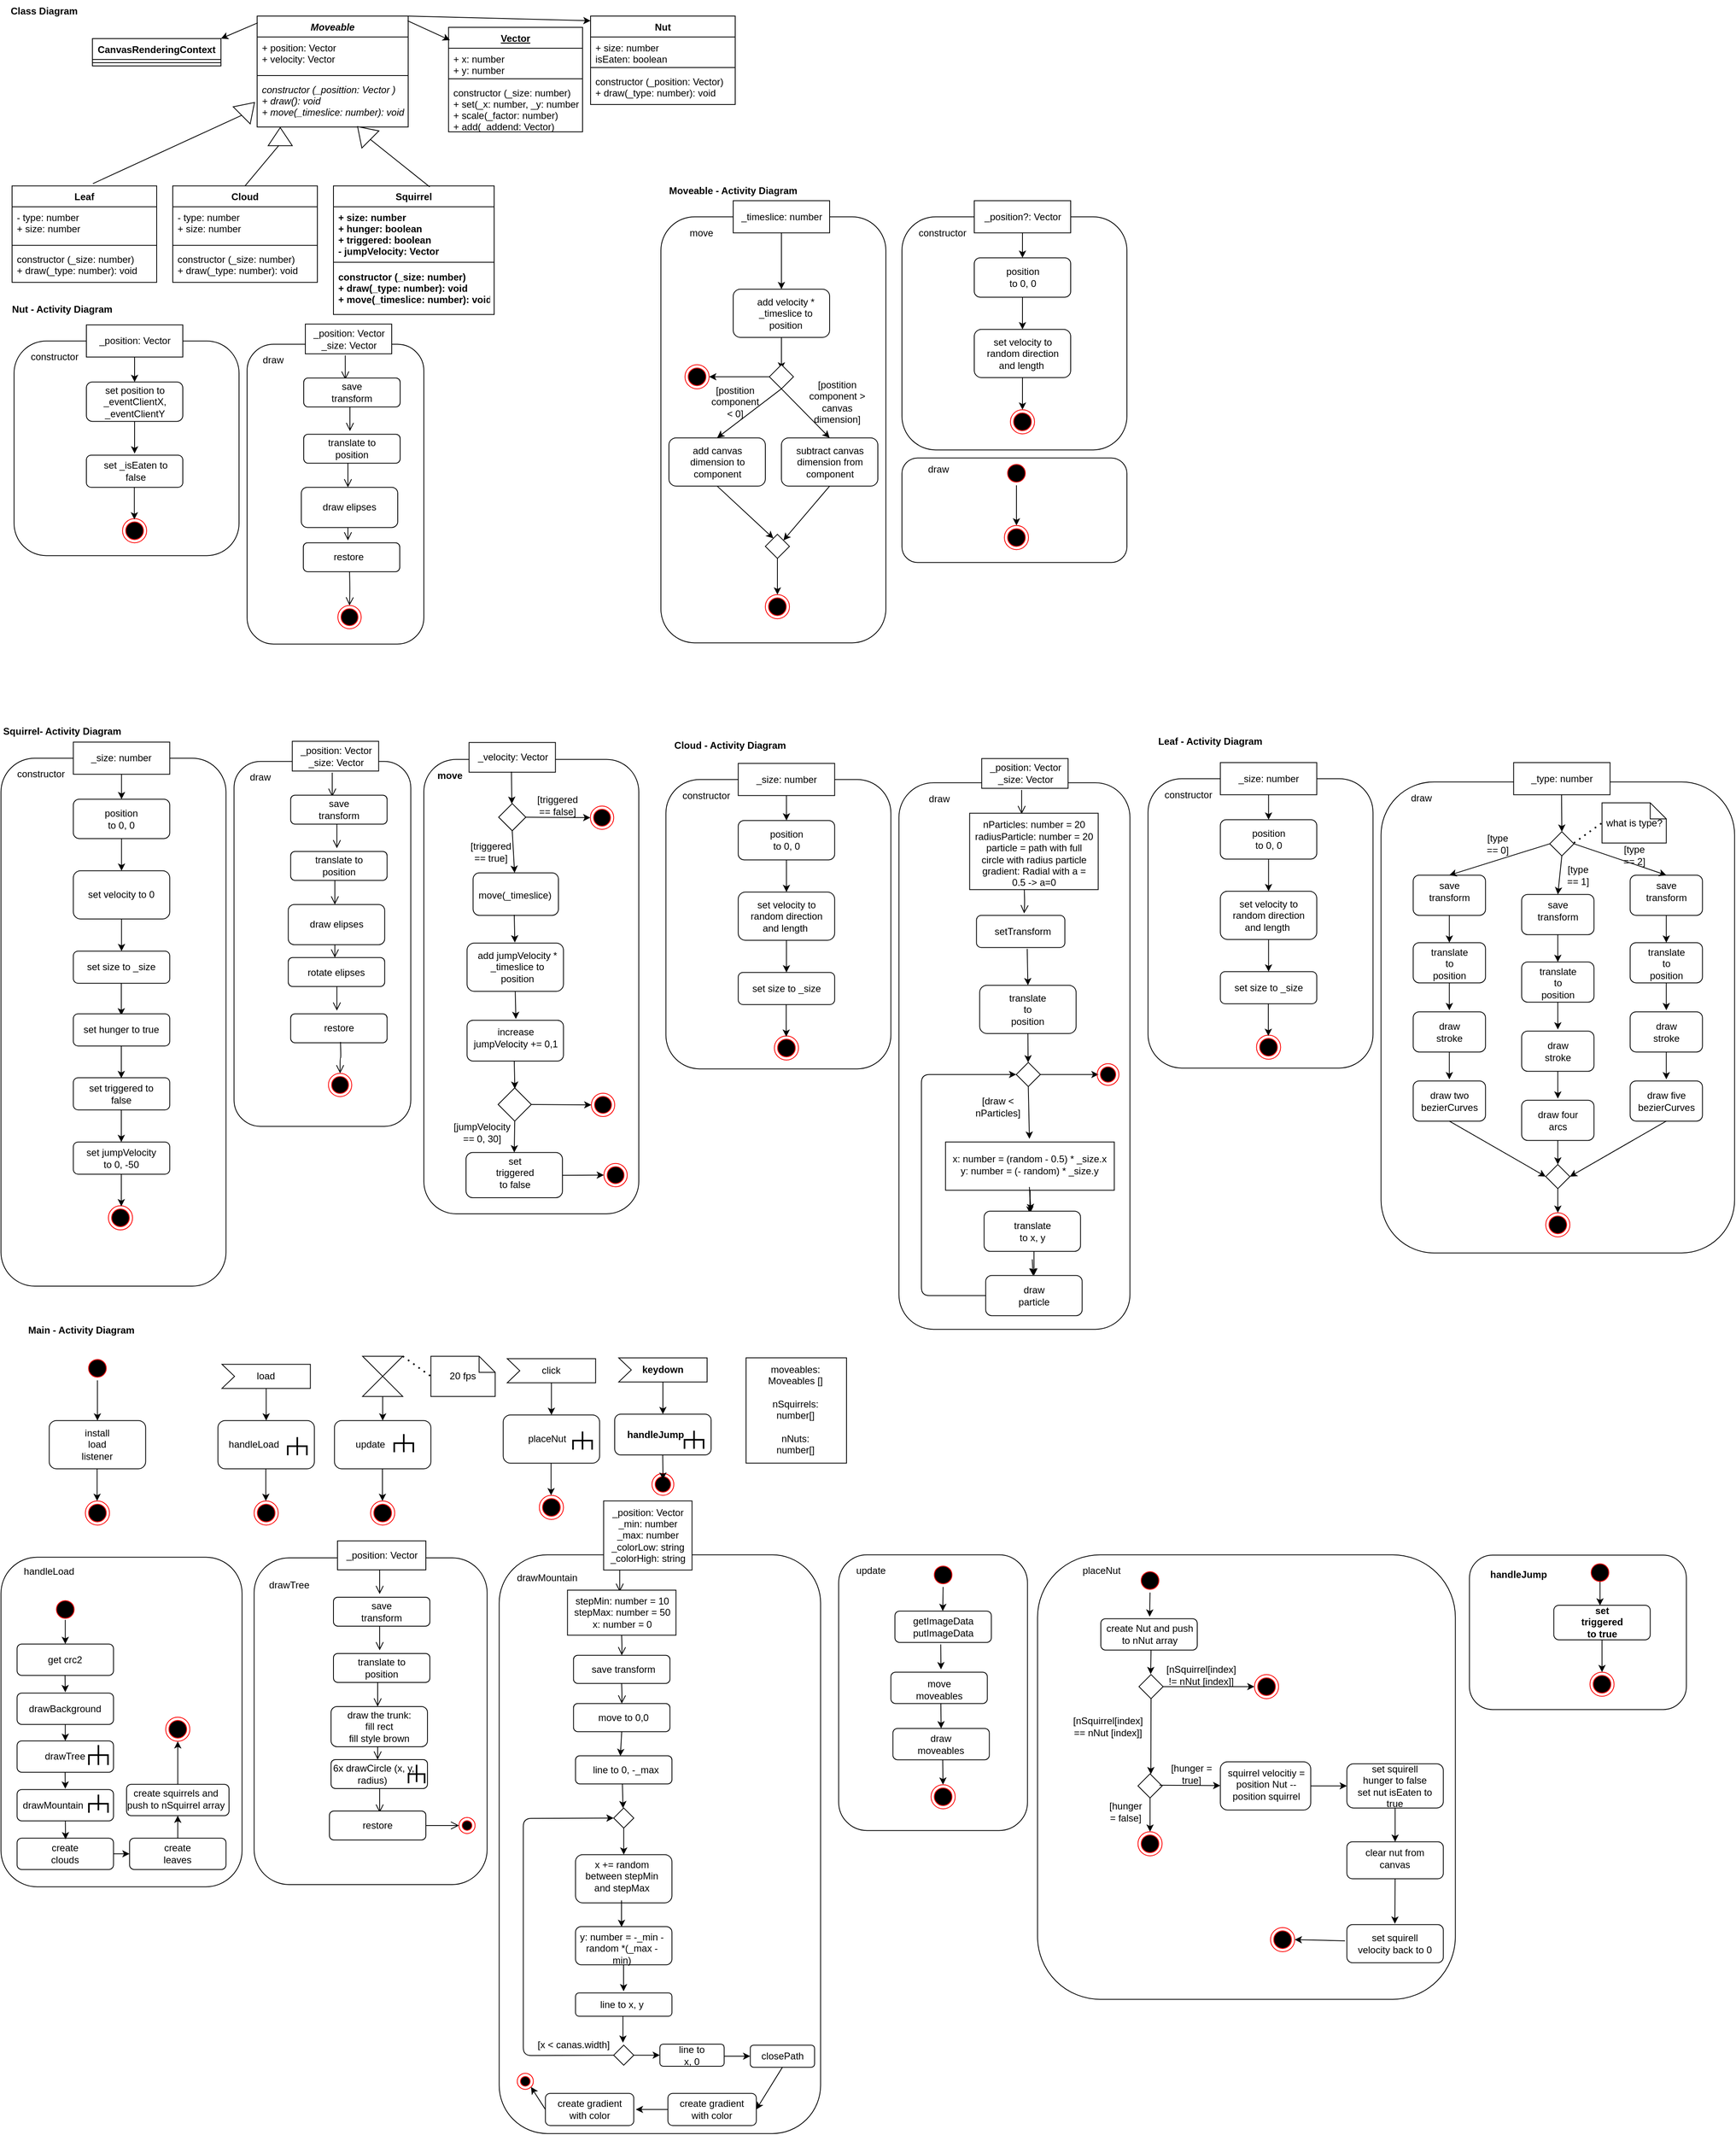<mxfile version="14.9.6" type="device"><diagram id="V_CF1pqqNEDTxjae14He" name="Seite-1"><mxGraphModel dx="2556" dy="1198" grid="1" gridSize="10" guides="1" tooltips="1" connect="1" arrows="1" fold="1" page="1" pageScale="1" pageWidth="1169" pageHeight="827" math="0" shadow="0"><root><mxCell id="0"/><mxCell id="1" parent="0"/><mxCell id="LOi5VvO8Y0cwO4pPIy8E-5" value="Class Diagram" style="text;align=center;fontStyle=1;verticalAlign=middle;spacingLeft=3;spacingRight=3;strokeColor=none;rotatable=0;points=[[0,0.5],[1,0.5]];portConstraint=eastwest;" parent="1" vertex="1"><mxGeometry x="20" y="50" width="80" height="26" as="geometry"/></mxCell><mxCell id="LOi5VvO8Y0cwO4pPIy8E-6" value="Leaf" style="swimlane;fontStyle=1;align=center;verticalAlign=top;childLayout=stackLayout;horizontal=1;startSize=26;horizontalStack=0;resizeParent=1;resizeParentMax=0;resizeLast=0;collapsible=1;marginBottom=0;" parent="1" vertex="1"><mxGeometry x="20" y="281.19" width="180" height="120" as="geometry"/></mxCell><mxCell id="LOi5VvO8Y0cwO4pPIy8E-7" value="- type: number&#10;+ size: number" style="text;strokeColor=none;fillColor=none;align=left;verticalAlign=top;spacingLeft=4;spacingRight=4;overflow=hidden;rotatable=0;points=[[0,0.5],[1,0.5]];portConstraint=eastwest;" parent="LOi5VvO8Y0cwO4pPIy8E-6" vertex="1"><mxGeometry y="26" width="180" height="44" as="geometry"/></mxCell><mxCell id="LOi5VvO8Y0cwO4pPIy8E-8" value="" style="line;strokeWidth=1;fillColor=none;align=left;verticalAlign=middle;spacingTop=-1;spacingLeft=3;spacingRight=3;rotatable=0;labelPosition=right;points=[];portConstraint=eastwest;" parent="LOi5VvO8Y0cwO4pPIy8E-6" vertex="1"><mxGeometry y="70" width="180" height="8" as="geometry"/></mxCell><mxCell id="LOi5VvO8Y0cwO4pPIy8E-9" value="constructor (_size: number)&#10;+ draw(_type: number): void" style="text;strokeColor=none;fillColor=none;align=left;verticalAlign=top;spacingLeft=4;spacingRight=4;overflow=hidden;rotatable=0;points=[[0,0.5],[1,0.5]];portConstraint=eastwest;" parent="LOi5VvO8Y0cwO4pPIy8E-6" vertex="1"><mxGeometry y="78" width="180" height="42" as="geometry"/></mxCell><mxCell id="LOi5VvO8Y0cwO4pPIy8E-18" value="Vector" style="swimlane;fontStyle=5;align=center;verticalAlign=top;childLayout=stackLayout;horizontal=1;startSize=26;horizontalStack=0;resizeParent=1;resizeParentMax=0;resizeLast=0;collapsible=1;marginBottom=0;" parent="1" vertex="1"><mxGeometry x="563.25" y="84" width="166.75" height="130" as="geometry"/></mxCell><mxCell id="LOi5VvO8Y0cwO4pPIy8E-19" value="+ x: number&#10;+ y: number" style="text;strokeColor=none;fillColor=none;align=left;verticalAlign=top;spacingLeft=4;spacingRight=4;overflow=hidden;rotatable=0;points=[[0,0.5],[1,0.5]];portConstraint=eastwest;" parent="LOi5VvO8Y0cwO4pPIy8E-18" vertex="1"><mxGeometry y="26" width="166.75" height="34" as="geometry"/></mxCell><mxCell id="LOi5VvO8Y0cwO4pPIy8E-20" value="" style="line;strokeWidth=1;fillColor=none;align=left;verticalAlign=middle;spacingTop=-1;spacingLeft=3;spacingRight=3;rotatable=0;labelPosition=right;points=[];portConstraint=eastwest;" parent="LOi5VvO8Y0cwO4pPIy8E-18" vertex="1"><mxGeometry y="60" width="166.75" height="8" as="geometry"/></mxCell><mxCell id="LOi5VvO8Y0cwO4pPIy8E-21" value="constructor (_size: number)&#10;+ set(_x: number, _y: number)&#10;+ scale(_factor: number)&#10;+ add(_addend: Vector)&#10;&#10;" style="text;strokeColor=none;fillColor=none;align=left;verticalAlign=top;spacingLeft=4;spacingRight=4;overflow=hidden;rotatable=0;points=[[0,0.5],[1,0.5]];portConstraint=eastwest;" parent="LOi5VvO8Y0cwO4pPIy8E-18" vertex="1"><mxGeometry y="68" width="166.75" height="62" as="geometry"/></mxCell><mxCell id="LOi5VvO8Y0cwO4pPIy8E-22" value="CanvasRenderingContext" style="swimlane;fontStyle=1;align=center;verticalAlign=top;childLayout=stackLayout;horizontal=1;startSize=26;horizontalStack=0;resizeParent=1;resizeParentMax=0;resizeLast=0;collapsible=1;marginBottom=0;" parent="1" vertex="1"><mxGeometry x="120" y="98" width="160" height="34" as="geometry"/></mxCell><mxCell id="LOi5VvO8Y0cwO4pPIy8E-24" value="" style="line;strokeWidth=1;fillColor=none;align=left;verticalAlign=middle;spacingTop=-1;spacingLeft=3;spacingRight=3;rotatable=0;labelPosition=right;points=[];portConstraint=eastwest;" parent="LOi5VvO8Y0cwO4pPIy8E-22" vertex="1"><mxGeometry y="26" width="160" height="8" as="geometry"/></mxCell><mxCell id="LOi5VvO8Y0cwO4pPIy8E-32" value="Leaf - Activity Diagram" style="text;align=center;fontStyle=1;verticalAlign=middle;spacingLeft=3;spacingRight=3;strokeColor=none;rotatable=0;points=[[0,0.5],[1,0.5]];portConstraint=eastwest;" parent="1" vertex="1"><mxGeometry x="1471.25" y="958.69" width="80" height="26" as="geometry"/></mxCell><mxCell id="LOi5VvO8Y0cwO4pPIy8E-33" value="" style="rounded=1;whiteSpace=wrap;html=1;" parent="1" vertex="1"><mxGeometry x="1433.75" y="1018.69" width="280" height="360" as="geometry"/></mxCell><mxCell id="LOi5VvO8Y0cwO4pPIy8E-34" value="constructor" style="text;html=1;strokeColor=none;fillColor=none;align=center;verticalAlign=middle;whiteSpace=wrap;rounded=0;" parent="1" vertex="1"><mxGeometry x="1463.75" y="1028.69" width="40" height="20" as="geometry"/></mxCell><mxCell id="LOi5VvO8Y0cwO4pPIy8E-35" value="" style="rounded=0;whiteSpace=wrap;html=1;" parent="1" vertex="1"><mxGeometry x="1523.75" y="998.69" width="120" height="40" as="geometry"/></mxCell><mxCell id="LOi5VvO8Y0cwO4pPIy8E-36" value="_size: number" style="text;html=1;strokeColor=none;fillColor=none;align=center;verticalAlign=middle;whiteSpace=wrap;rounded=0;" parent="1" vertex="1"><mxGeometry x="1523.75" y="1008.69" width="120" height="20" as="geometry"/></mxCell><mxCell id="LOi5VvO8Y0cwO4pPIy8E-37" value="" style="rounded=1;whiteSpace=wrap;html=1;" parent="1" vertex="1"><mxGeometry x="1523.75" y="1069.69" width="120" height="49" as="geometry"/></mxCell><mxCell id="LOi5VvO8Y0cwO4pPIy8E-38" value="" style="endArrow=classic;html=1;exitX=0.5;exitY=1;exitDx=0;exitDy=0;entryX=0.5;entryY=0;entryDx=0;entryDy=0;" parent="1" source="LOi5VvO8Y0cwO4pPIy8E-35" target="LOi5VvO8Y0cwO4pPIy8E-37" edge="1"><mxGeometry width="50" height="50" relative="1" as="geometry"><mxPoint x="1343.75" y="1158.69" as="sourcePoint"/><mxPoint x="1393.75" y="1108.69" as="targetPoint"/></mxGeometry></mxCell><mxCell id="LOi5VvO8Y0cwO4pPIy8E-39" value="position to 0, 0" style="text;html=1;strokeColor=none;fillColor=none;align=center;verticalAlign=middle;whiteSpace=wrap;rounded=0;" parent="1" vertex="1"><mxGeometry x="1563.75" y="1084.19" width="40" height="20" as="geometry"/></mxCell><mxCell id="LOi5VvO8Y0cwO4pPIy8E-40" value="" style="ellipse;html=1;shape=endState;fillColor=#000000;strokeColor=#ff0000;" parent="1" vertex="1"><mxGeometry x="1568.75" y="1337.69" width="30" height="30" as="geometry"/></mxCell><mxCell id="LOi5VvO8Y0cwO4pPIy8E-41" value="" style="endArrow=classic;html=1;exitX=0.5;exitY=1;exitDx=0;exitDy=0;entryX=0.5;entryY=0;entryDx=0;entryDy=0;" parent="1" source="LOi5VvO8Y0cwO4pPIy8E-37" target="endoFnpWzqHbMlv5m59a-64" edge="1"><mxGeometry width="50" height="50" relative="1" as="geometry"><mxPoint x="1343.75" y="1138.69" as="sourcePoint"/><mxPoint x="1393.75" y="1088.69" as="targetPoint"/></mxGeometry></mxCell><mxCell id="LOi5VvO8Y0cwO4pPIy8E-42" value="" style="rounded=1;whiteSpace=wrap;html=1;" parent="1" vertex="1"><mxGeometry x="1723.75" y="1022.69" width="440" height="586" as="geometry"/></mxCell><mxCell id="LOi5VvO8Y0cwO4pPIy8E-43" value="draw" style="text;html=1;strokeColor=none;fillColor=none;align=center;verticalAlign=middle;whiteSpace=wrap;rounded=0;" parent="1" vertex="1"><mxGeometry x="1753.75" y="1032.69" width="40" height="20" as="geometry"/></mxCell><mxCell id="LOi5VvO8Y0cwO4pPIy8E-47" value="" style="endArrow=classic;html=1;entryX=0.5;entryY=0;entryDx=0;entryDy=0;" parent="1" target="LOi5VvO8Y0cwO4pPIy8E-55" edge="1"><mxGeometry width="50" height="50" relative="1" as="geometry"><mxPoint x="1948.41" y="1038.69" as="sourcePoint"/><mxPoint x="1948.41" y="1082.69" as="targetPoint"/></mxGeometry></mxCell><mxCell id="LOi5VvO8Y0cwO4pPIy8E-49" value="" style="ellipse;html=1;shape=endState;fillColor=#000000;strokeColor=#ff0000;" parent="1" vertex="1"><mxGeometry x="1928.75" y="1558.69" width="30" height="30" as="geometry"/></mxCell><mxCell id="LOi5VvO8Y0cwO4pPIy8E-50" value="" style="endArrow=classic;html=1;exitX=0.5;exitY=1;exitDx=0;exitDy=0;entryX=0.5;entryY=0;entryDx=0;entryDy=0;" parent="1" target="LOi5VvO8Y0cwO4pPIy8E-49" edge="1"><mxGeometry width="50" height="50" relative="1" as="geometry"><mxPoint x="1943.75" y="1528.69" as="sourcePoint"/><mxPoint x="1753.75" y="1448.69" as="targetPoint"/></mxGeometry></mxCell><mxCell id="LOi5VvO8Y0cwO4pPIy8E-53" value="" style="rounded=0;whiteSpace=wrap;html=1;" parent="1" vertex="1"><mxGeometry x="1888.75" y="998.69" width="120" height="40" as="geometry"/></mxCell><mxCell id="LOi5VvO8Y0cwO4pPIy8E-54" value="_type: number" style="text;html=1;strokeColor=none;fillColor=none;align=center;verticalAlign=middle;whiteSpace=wrap;rounded=0;" parent="1" vertex="1"><mxGeometry x="1888.75" y="1008.69" width="120" height="20" as="geometry"/></mxCell><mxCell id="LOi5VvO8Y0cwO4pPIy8E-55" value="" style="rhombus;whiteSpace=wrap;html=1;" parent="1" vertex="1"><mxGeometry x="1933.75" y="1084.69" width="30" height="30" as="geometry"/></mxCell><mxCell id="LOi5VvO8Y0cwO4pPIy8E-56" value="" style="endArrow=none;dashed=1;html=1;dashPattern=1 3;strokeWidth=2;entryX=0;entryY=0.5;entryDx=0;entryDy=0;entryPerimeter=0;" parent="1" target="LOi5VvO8Y0cwO4pPIy8E-57" edge="1"><mxGeometry width="50" height="50" relative="1" as="geometry"><mxPoint x="1963.75" y="1098.69" as="sourcePoint"/><mxPoint x="2013.75" y="1048.69" as="targetPoint"/></mxGeometry></mxCell><mxCell id="LOi5VvO8Y0cwO4pPIy8E-57" value="what is type?" style="shape=note;size=20;whiteSpace=wrap;html=1;" parent="1" vertex="1"><mxGeometry x="1998.75" y="1048.69" width="80" height="50" as="geometry"/></mxCell><mxCell id="endoFnpWzqHbMlv5m59a-3" value="" style="rounded=1;whiteSpace=wrap;html=1;" parent="1" vertex="1"><mxGeometry x="1763.75" y="1138.69" width="90" height="50" as="geometry"/></mxCell><mxCell id="endoFnpWzqHbMlv5m59a-4" value="save transform" style="text;html=1;strokeColor=none;fillColor=none;align=center;verticalAlign=middle;whiteSpace=wrap;rounded=0;" parent="1" vertex="1"><mxGeometry x="1788.75" y="1148.69" width="40" height="20" as="geometry"/></mxCell><mxCell id="endoFnpWzqHbMlv5m59a-6" value="" style="endArrow=classic;html=1;exitX=0;exitY=0.5;exitDx=0;exitDy=0;entryX=0.5;entryY=0;entryDx=0;entryDy=0;" parent="1" source="LOi5VvO8Y0cwO4pPIy8E-55" target="endoFnpWzqHbMlv5m59a-3" edge="1"><mxGeometry width="50" height="50" relative="1" as="geometry"><mxPoint x="1693.75" y="1218.69" as="sourcePoint"/><mxPoint x="1743.75" y="1168.69" as="targetPoint"/></mxGeometry></mxCell><mxCell id="endoFnpWzqHbMlv5m59a-8" value="" style="rounded=1;whiteSpace=wrap;html=1;" parent="1" vertex="1"><mxGeometry x="1763.75" y="1222.69" width="90" height="50" as="geometry"/></mxCell><mxCell id="endoFnpWzqHbMlv5m59a-9" value="translate to position" style="text;html=1;strokeColor=none;fillColor=none;align=center;verticalAlign=middle;whiteSpace=wrap;rounded=0;" parent="1" vertex="1"><mxGeometry x="1788.75" y="1238.69" width="40" height="20" as="geometry"/></mxCell><mxCell id="endoFnpWzqHbMlv5m59a-10" value="" style="endArrow=classic;html=1;entryX=0.5;entryY=0;entryDx=0;entryDy=0;exitX=0.5;exitY=1;exitDx=0;exitDy=0;" parent="1" source="endoFnpWzqHbMlv5m59a-3" target="endoFnpWzqHbMlv5m59a-8" edge="1"><mxGeometry width="50" height="50" relative="1" as="geometry"><mxPoint x="1703.75" y="1218.69" as="sourcePoint"/><mxPoint x="1753.75" y="1168.69" as="targetPoint"/></mxGeometry></mxCell><mxCell id="endoFnpWzqHbMlv5m59a-13" value="" style="endArrow=classic;html=1;entryX=0.5;entryY=0;entryDx=0;entryDy=0;exitX=0.5;exitY=1;exitDx=0;exitDy=0;" parent="1" edge="1"><mxGeometry width="50" height="50" relative="1" as="geometry"><mxPoint x="1808.75" y="1272.69" as="sourcePoint"/><mxPoint x="1808.75" y="1306.69" as="targetPoint"/></mxGeometry></mxCell><mxCell id="endoFnpWzqHbMlv5m59a-15" value="" style="rounded=1;whiteSpace=wrap;html=1;" parent="1" vertex="1"><mxGeometry x="1763.75" y="1308.69" width="90" height="50" as="geometry"/></mxCell><mxCell id="endoFnpWzqHbMlv5m59a-16" value="draw stroke" style="text;html=1;strokeColor=none;fillColor=none;align=center;verticalAlign=middle;whiteSpace=wrap;rounded=0;" parent="1" vertex="1"><mxGeometry x="1788.75" y="1323.69" width="40" height="20" as="geometry"/></mxCell><mxCell id="endoFnpWzqHbMlv5m59a-18" value="" style="endArrow=classic;html=1;entryX=0.5;entryY=0;entryDx=0;entryDy=0;exitX=0.5;exitY=1;exitDx=0;exitDy=0;" parent="1" edge="1"><mxGeometry width="50" height="50" relative="1" as="geometry"><mxPoint x="1808.75" y="1358.69" as="sourcePoint"/><mxPoint x="1808.75" y="1392.69" as="targetPoint"/></mxGeometry></mxCell><mxCell id="endoFnpWzqHbMlv5m59a-19" value="" style="rounded=1;whiteSpace=wrap;html=1;" parent="1" vertex="1"><mxGeometry x="1763.75" y="1394.69" width="90" height="50" as="geometry"/></mxCell><mxCell id="endoFnpWzqHbMlv5m59a-20" value="draw two bezierCurves" style="text;html=1;strokeColor=none;fillColor=none;align=center;verticalAlign=middle;whiteSpace=wrap;rounded=0;" parent="1" vertex="1"><mxGeometry x="1788.75" y="1409.69" width="40" height="20" as="geometry"/></mxCell><mxCell id="endoFnpWzqHbMlv5m59a-21" value="" style="rounded=1;whiteSpace=wrap;html=1;" parent="1" vertex="1"><mxGeometry x="1898.75" y="1162.69" width="90" height="50" as="geometry"/></mxCell><mxCell id="endoFnpWzqHbMlv5m59a-22" value="save transform" style="text;html=1;strokeColor=none;fillColor=none;align=center;verticalAlign=middle;whiteSpace=wrap;rounded=0;" parent="1" vertex="1"><mxGeometry x="1923.75" y="1172.69" width="40" height="20" as="geometry"/></mxCell><mxCell id="endoFnpWzqHbMlv5m59a-23" value="" style="rounded=1;whiteSpace=wrap;html=1;" parent="1" vertex="1"><mxGeometry x="1898.75" y="1246.69" width="90" height="50" as="geometry"/></mxCell><mxCell id="endoFnpWzqHbMlv5m59a-24" value="translate to position" style="text;html=1;strokeColor=none;fillColor=none;align=center;verticalAlign=middle;whiteSpace=wrap;rounded=0;" parent="1" vertex="1"><mxGeometry x="1923.75" y="1262.69" width="40" height="20" as="geometry"/></mxCell><mxCell id="endoFnpWzqHbMlv5m59a-25" value="" style="endArrow=classic;html=1;entryX=0.5;entryY=0;entryDx=0;entryDy=0;exitX=0.5;exitY=1;exitDx=0;exitDy=0;" parent="1" source="endoFnpWzqHbMlv5m59a-21" target="endoFnpWzqHbMlv5m59a-23" edge="1"><mxGeometry width="50" height="50" relative="1" as="geometry"><mxPoint x="1838.75" y="1242.69" as="sourcePoint"/><mxPoint x="1888.75" y="1192.69" as="targetPoint"/></mxGeometry></mxCell><mxCell id="endoFnpWzqHbMlv5m59a-26" value="" style="endArrow=classic;html=1;entryX=0.5;entryY=0;entryDx=0;entryDy=0;exitX=0.5;exitY=1;exitDx=0;exitDy=0;" parent="1" edge="1"><mxGeometry width="50" height="50" relative="1" as="geometry"><mxPoint x="1943.75" y="1296.69" as="sourcePoint"/><mxPoint x="1943.75" y="1330.69" as="targetPoint"/></mxGeometry></mxCell><mxCell id="endoFnpWzqHbMlv5m59a-27" value="" style="rounded=1;whiteSpace=wrap;html=1;" parent="1" vertex="1"><mxGeometry x="1898.75" y="1332.69" width="90" height="50" as="geometry"/></mxCell><mxCell id="endoFnpWzqHbMlv5m59a-28" value="draw stroke" style="text;html=1;strokeColor=none;fillColor=none;align=center;verticalAlign=middle;whiteSpace=wrap;rounded=0;" parent="1" vertex="1"><mxGeometry x="1923.75" y="1347.69" width="40" height="20" as="geometry"/></mxCell><mxCell id="endoFnpWzqHbMlv5m59a-29" value="" style="endArrow=classic;html=1;entryX=0.5;entryY=0;entryDx=0;entryDy=0;exitX=0.5;exitY=1;exitDx=0;exitDy=0;" parent="1" edge="1"><mxGeometry width="50" height="50" relative="1" as="geometry"><mxPoint x="1943.75" y="1382.69" as="sourcePoint"/><mxPoint x="1943.75" y="1416.69" as="targetPoint"/></mxGeometry></mxCell><mxCell id="endoFnpWzqHbMlv5m59a-30" value="" style="rounded=1;whiteSpace=wrap;html=1;" parent="1" vertex="1"><mxGeometry x="1898.75" y="1418.69" width="90" height="50" as="geometry"/></mxCell><mxCell id="endoFnpWzqHbMlv5m59a-31" value="draw four arcs" style="text;html=1;strokeColor=none;fillColor=none;align=center;verticalAlign=middle;whiteSpace=wrap;rounded=0;" parent="1" vertex="1"><mxGeometry x="1913.75" y="1433.69" width="60" height="20" as="geometry"/></mxCell><mxCell id="endoFnpWzqHbMlv5m59a-32" value="" style="rounded=1;whiteSpace=wrap;html=1;" parent="1" vertex="1"><mxGeometry x="2033.75" y="1138.69" width="90" height="50" as="geometry"/></mxCell><mxCell id="endoFnpWzqHbMlv5m59a-33" value="save transform" style="text;html=1;strokeColor=none;fillColor=none;align=center;verticalAlign=middle;whiteSpace=wrap;rounded=0;" parent="1" vertex="1"><mxGeometry x="2058.75" y="1148.69" width="40" height="20" as="geometry"/></mxCell><mxCell id="endoFnpWzqHbMlv5m59a-34" value="" style="rounded=1;whiteSpace=wrap;html=1;" parent="1" vertex="1"><mxGeometry x="2033.75" y="1222.69" width="90" height="50" as="geometry"/></mxCell><mxCell id="endoFnpWzqHbMlv5m59a-35" value="translate to position" style="text;html=1;strokeColor=none;fillColor=none;align=center;verticalAlign=middle;whiteSpace=wrap;rounded=0;" parent="1" vertex="1"><mxGeometry x="2058.75" y="1238.69" width="40" height="20" as="geometry"/></mxCell><mxCell id="endoFnpWzqHbMlv5m59a-36" value="" style="endArrow=classic;html=1;entryX=0.5;entryY=0;entryDx=0;entryDy=0;exitX=0.5;exitY=1;exitDx=0;exitDy=0;" parent="1" source="endoFnpWzqHbMlv5m59a-32" target="endoFnpWzqHbMlv5m59a-34" edge="1"><mxGeometry width="50" height="50" relative="1" as="geometry"><mxPoint x="1973.75" y="1218.69" as="sourcePoint"/><mxPoint x="2023.75" y="1168.69" as="targetPoint"/></mxGeometry></mxCell><mxCell id="endoFnpWzqHbMlv5m59a-37" value="" style="endArrow=classic;html=1;entryX=0.5;entryY=0;entryDx=0;entryDy=0;exitX=0.5;exitY=1;exitDx=0;exitDy=0;" parent="1" edge="1"><mxGeometry width="50" height="50" relative="1" as="geometry"><mxPoint x="2078.75" y="1272.69" as="sourcePoint"/><mxPoint x="2078.75" y="1306.69" as="targetPoint"/></mxGeometry></mxCell><mxCell id="endoFnpWzqHbMlv5m59a-38" value="" style="rounded=1;whiteSpace=wrap;html=1;" parent="1" vertex="1"><mxGeometry x="2033.75" y="1308.69" width="90" height="50" as="geometry"/></mxCell><mxCell id="endoFnpWzqHbMlv5m59a-39" value="draw stroke" style="text;html=1;strokeColor=none;fillColor=none;align=center;verticalAlign=middle;whiteSpace=wrap;rounded=0;" parent="1" vertex="1"><mxGeometry x="2058.75" y="1323.69" width="40" height="20" as="geometry"/></mxCell><mxCell id="endoFnpWzqHbMlv5m59a-40" value="" style="endArrow=classic;html=1;entryX=0.5;entryY=0;entryDx=0;entryDy=0;exitX=0.5;exitY=1;exitDx=0;exitDy=0;" parent="1" edge="1"><mxGeometry width="50" height="50" relative="1" as="geometry"><mxPoint x="2078.75" y="1358.69" as="sourcePoint"/><mxPoint x="2078.75" y="1392.69" as="targetPoint"/></mxGeometry></mxCell><mxCell id="endoFnpWzqHbMlv5m59a-41" value="" style="rounded=1;whiteSpace=wrap;html=1;" parent="1" vertex="1"><mxGeometry x="2033.75" y="1394.69" width="90" height="50" as="geometry"/></mxCell><mxCell id="endoFnpWzqHbMlv5m59a-42" value="draw five&lt;br&gt;bezierCurves" style="text;html=1;strokeColor=none;fillColor=none;align=center;verticalAlign=middle;whiteSpace=wrap;rounded=0;" parent="1" vertex="1"><mxGeometry x="2058.75" y="1409.69" width="40" height="20" as="geometry"/></mxCell><mxCell id="endoFnpWzqHbMlv5m59a-43" value="" style="endArrow=classic;html=1;exitX=0.5;exitY=1;exitDx=0;exitDy=0;entryX=0.5;entryY=0;entryDx=0;entryDy=0;" parent="1" source="LOi5VvO8Y0cwO4pPIy8E-55" target="endoFnpWzqHbMlv5m59a-21" edge="1"><mxGeometry width="50" height="50" relative="1" as="geometry"><mxPoint x="1953.75" y="1144.19" as="sourcePoint"/><mxPoint x="1828.75" y="1183.19" as="targetPoint"/></mxGeometry></mxCell><mxCell id="endoFnpWzqHbMlv5m59a-44" value="" style="endArrow=classic;html=1;exitX=1;exitY=0.5;exitDx=0;exitDy=0;entryX=0.5;entryY=0;entryDx=0;entryDy=0;" parent="1" source="LOi5VvO8Y0cwO4pPIy8E-55" target="endoFnpWzqHbMlv5m59a-32" edge="1"><mxGeometry width="50" height="50" relative="1" as="geometry"><mxPoint x="1958.75" y="1124.69" as="sourcePoint"/><mxPoint x="1953.75" y="1172.69" as="targetPoint"/></mxGeometry></mxCell><mxCell id="endoFnpWzqHbMlv5m59a-45" value="[type == 0]" style="text;html=1;strokeColor=none;fillColor=none;align=center;verticalAlign=middle;whiteSpace=wrap;rounded=0;" parent="1" vertex="1"><mxGeometry x="1848.75" y="1089.69" width="40" height="20" as="geometry"/></mxCell><mxCell id="endoFnpWzqHbMlv5m59a-47" value="[type == 2]" style="text;html=1;strokeColor=none;fillColor=none;align=center;verticalAlign=middle;whiteSpace=wrap;rounded=0;" parent="1" vertex="1"><mxGeometry x="2018.75" y="1104.19" width="40" height="20" as="geometry"/></mxCell><mxCell id="endoFnpWzqHbMlv5m59a-48" value="[type == 1]" style="text;html=1;strokeColor=none;fillColor=none;align=center;verticalAlign=middle;whiteSpace=wrap;rounded=0;" parent="1" vertex="1"><mxGeometry x="1948.75" y="1128.69" width="40" height="20" as="geometry"/></mxCell><mxCell id="endoFnpWzqHbMlv5m59a-49" value="" style="rhombus;whiteSpace=wrap;html=1;" parent="1" vertex="1"><mxGeometry x="1928.75" y="1498.69" width="30" height="30" as="geometry"/></mxCell><mxCell id="endoFnpWzqHbMlv5m59a-50" value="" style="endArrow=classic;html=1;entryX=0;entryY=0.5;entryDx=0;entryDy=0;exitX=0.5;exitY=1;exitDx=0;exitDy=0;" parent="1" source="endoFnpWzqHbMlv5m59a-19" target="endoFnpWzqHbMlv5m59a-49" edge="1"><mxGeometry width="50" height="50" relative="1" as="geometry"><mxPoint x="1463.75" y="1438.69" as="sourcePoint"/><mxPoint x="1513.75" y="1388.69" as="targetPoint"/></mxGeometry></mxCell><mxCell id="endoFnpWzqHbMlv5m59a-51" value="" style="endArrow=classic;html=1;exitX=0.5;exitY=1;exitDx=0;exitDy=0;entryX=0.5;entryY=0;entryDx=0;entryDy=0;" parent="1" source="endoFnpWzqHbMlv5m59a-30" target="endoFnpWzqHbMlv5m59a-49" edge="1"><mxGeometry width="50" height="50" relative="1" as="geometry"><mxPoint x="1463.75" y="1438.69" as="sourcePoint"/><mxPoint x="1513.75" y="1388.69" as="targetPoint"/></mxGeometry></mxCell><mxCell id="endoFnpWzqHbMlv5m59a-52" value="" style="endArrow=classic;html=1;exitX=0.5;exitY=1;exitDx=0;exitDy=0;entryX=1;entryY=0.5;entryDx=0;entryDy=0;" parent="1" source="endoFnpWzqHbMlv5m59a-41" target="endoFnpWzqHbMlv5m59a-49" edge="1"><mxGeometry width="50" height="50" relative="1" as="geometry"><mxPoint x="1463.75" y="1438.69" as="sourcePoint"/><mxPoint x="1513.75" y="1388.69" as="targetPoint"/></mxGeometry></mxCell><mxCell id="endoFnpWzqHbMlv5m59a-64" value="" style="rounded=1;whiteSpace=wrap;html=1;" parent="1" vertex="1"><mxGeometry x="1523.75" y="1158.69" width="120" height="60" as="geometry"/></mxCell><mxCell id="endoFnpWzqHbMlv5m59a-65" value="set velocity to random direction and length&amp;nbsp;" style="text;html=1;strokeColor=none;fillColor=none;align=center;verticalAlign=middle;whiteSpace=wrap;rounded=0;" parent="1" vertex="1"><mxGeometry x="1533.75" y="1178.69" width="100" height="20" as="geometry"/></mxCell><mxCell id="endoFnpWzqHbMlv5m59a-66" value="" style="endArrow=classic;html=1;exitX=0.5;exitY=1;exitDx=0;exitDy=0;entryX=0.5;entryY=0;entryDx=0;entryDy=0;" parent="1" target="endoFnpWzqHbMlv5m59a-67" edge="1"><mxGeometry width="50" height="50" relative="1" as="geometry"><mxPoint x="1583.75" y="1218.69" as="sourcePoint"/><mxPoint x="1393.75" y="1188.69" as="targetPoint"/></mxGeometry></mxCell><mxCell id="endoFnpWzqHbMlv5m59a-67" value="" style="rounded=1;whiteSpace=wrap;html=1;" parent="1" vertex="1"><mxGeometry x="1523.75" y="1258.69" width="120" height="40" as="geometry"/></mxCell><mxCell id="endoFnpWzqHbMlv5m59a-68" value="set size to _size" style="text;html=1;strokeColor=none;fillColor=none;align=center;verticalAlign=middle;whiteSpace=wrap;rounded=0;" parent="1" vertex="1"><mxGeometry x="1533.75" y="1268.69" width="100" height="20" as="geometry"/></mxCell><mxCell id="endoFnpWzqHbMlv5m59a-69" value="" style="endArrow=classic;html=1;exitX=0.5;exitY=1;exitDx=0;exitDy=0;entryX=0.5;entryY=0;entryDx=0;entryDy=0;" parent="1" edge="1"><mxGeometry width="50" height="50" relative="1" as="geometry"><mxPoint x="1583.46" y="1298.69" as="sourcePoint"/><mxPoint x="1583.46" y="1338.69" as="targetPoint"/></mxGeometry></mxCell><mxCell id="endoFnpWzqHbMlv5m59a-85" value="Main - Activity Diagram" style="text;align=center;fontStyle=1;verticalAlign=middle;spacingLeft=3;spacingRight=3;strokeColor=none;rotatable=0;points=[[0,0.5],[1,0.5]];portConstraint=eastwest;" parent="1" vertex="1"><mxGeometry x="66.25" y="1691.19" width="80" height="26" as="geometry"/></mxCell><mxCell id="endoFnpWzqHbMlv5m59a-86" value="" style="rounded=1;whiteSpace=wrap;html=1;" parent="1" vertex="1"><mxGeometry x="6.25" y="1987.19" width="300" height="410" as="geometry"/></mxCell><mxCell id="endoFnpWzqHbMlv5m59a-87" value="v" style="ellipse;html=1;shape=endState;fillColor=#000000;strokeColor=#ff0000;" parent="1" vertex="1"><mxGeometry x="321.25" y="1917.19" width="30" height="30" as="geometry"/></mxCell><mxCell id="endoFnpWzqHbMlv5m59a-89" value="" style="endArrow=classic;html=1;exitX=0.5;exitY=1;exitDx=0;exitDy=0;" parent="1" source="endoFnpWzqHbMlv5m59a-106" target="endoFnpWzqHbMlv5m59a-90" edge="1"><mxGeometry width="50" height="50" relative="1" as="geometry"><mxPoint x="846.25" y="1817.19" as="sourcePoint"/><mxPoint x="126.25" y="1807.19" as="targetPoint"/></mxGeometry></mxCell><mxCell id="endoFnpWzqHbMlv5m59a-90" value="" style="rounded=1;whiteSpace=wrap;html=1;" parent="1" vertex="1"><mxGeometry x="66.25" y="1817.19" width="120" height="60" as="geometry"/></mxCell><mxCell id="endoFnpWzqHbMlv5m59a-91" value="install load listener" style="text;html=1;strokeColor=none;fillColor=none;align=center;verticalAlign=middle;whiteSpace=wrap;rounded=0;" parent="1" vertex="1"><mxGeometry x="106.25" y="1837.19" width="40" height="20" as="geometry"/></mxCell><mxCell id="endoFnpWzqHbMlv5m59a-92" value="" style="html=1;shadow=0;dashed=0;align=center;verticalAlign=middle;shape=mxgraph.arrows2.arrow;dy=0;dx=0;notch=15.67;" parent="1" vertex="1"><mxGeometry x="281.25" y="1747.19" width="110" height="30" as="geometry"/></mxCell><mxCell id="endoFnpWzqHbMlv5m59a-93" value="load" style="text;html=1;strokeColor=none;fillColor=none;align=center;verticalAlign=middle;whiteSpace=wrap;rounded=0;" parent="1" vertex="1"><mxGeometry x="316.25" y="1752.19" width="40" height="20" as="geometry"/></mxCell><mxCell id="endoFnpWzqHbMlv5m59a-95" value="" style="endArrow=classic;html=1;exitX=0.5;exitY=1;exitDx=0;exitDy=0;entryX=0.5;entryY=0;entryDx=0;entryDy=0;" parent="1" target="endoFnpWzqHbMlv5m59a-99" edge="1"><mxGeometry width="50" height="50" relative="1" as="geometry"><mxPoint x="336.25" y="1777.19" as="sourcePoint"/><mxPoint x="336.25" y="1807.19" as="targetPoint"/></mxGeometry></mxCell><mxCell id="endoFnpWzqHbMlv5m59a-99" value="" style="rounded=1;whiteSpace=wrap;html=1;" parent="1" vertex="1"><mxGeometry x="276.25" y="1817.19" width="120" height="60" as="geometry"/></mxCell><mxCell id="endoFnpWzqHbMlv5m59a-101" value="handleLoad" style="text;html=1;strokeColor=none;fillColor=none;align=center;verticalAlign=middle;whiteSpace=wrap;rounded=0;" parent="1" vertex="1"><mxGeometry x="301.25" y="1837.19" width="40" height="20" as="geometry"/></mxCell><mxCell id="endoFnpWzqHbMlv5m59a-104" value="" style="endArrow=none;html=1;strokeColor=#000000;strokeWidth=2;exitX=1;exitY=0.5;exitDx=0;exitDy=0;exitPerimeter=0;" parent="1" source="endoFnpWzqHbMlv5m59a-105" edge="1"><mxGeometry width="50" height="50" relative="1" as="geometry"><mxPoint x="375.12" y="1857.82" as="sourcePoint"/><mxPoint x="374.93" y="1849.82" as="targetPoint"/><Array as="points"><mxPoint x="374.93" y="1849.82"/></Array></mxGeometry></mxCell><mxCell id="endoFnpWzqHbMlv5m59a-105" value="" style="strokeWidth=2;html=1;shape=mxgraph.flowchart.annotation_2;align=left;labelPosition=right;pointerEvents=1;rotation=90;" parent="1" vertex="1"><mxGeometry x="363.75" y="1837.19" width="22.5" height="23.75" as="geometry"/></mxCell><mxCell id="endoFnpWzqHbMlv5m59a-106" value="" style="ellipse;html=1;shape=startState;fillColor=#000000;strokeColor=#ff0000;" parent="1" vertex="1"><mxGeometry x="111.25" y="1737.19" width="30" height="30" as="geometry"/></mxCell><mxCell id="endoFnpWzqHbMlv5m59a-108" value="" style="endArrow=classic;html=1;exitX=0.5;exitY=1;exitDx=0;exitDy=0;entryX=0.5;entryY=0;entryDx=0;entryDy=0;" parent="1" edge="1"><mxGeometry width="50" height="50" relative="1" as="geometry"><mxPoint x="335.83" y="1877.19" as="sourcePoint"/><mxPoint x="335.83" y="1917.19" as="targetPoint"/></mxGeometry></mxCell><mxCell id="endoFnpWzqHbMlv5m59a-109" value="handleLoad" style="text;html=1;strokeColor=none;fillColor=none;align=center;verticalAlign=middle;whiteSpace=wrap;rounded=0;" parent="1" vertex="1"><mxGeometry x="46.25" y="1995.19" width="40" height="20" as="geometry"/></mxCell><mxCell id="endoFnpWzqHbMlv5m59a-110" value="" style="ellipse;html=1;shape=endState;fillColor=#000000;strokeColor=#ff0000;" parent="1" vertex="1"><mxGeometry x="111.25" y="1917.19" width="30" height="30" as="geometry"/></mxCell><mxCell id="endoFnpWzqHbMlv5m59a-111" value="" style="endArrow=classic;html=1;exitX=0.5;exitY=1;exitDx=0;exitDy=0;entryX=0.5;entryY=0;entryDx=0;entryDy=0;" parent="1" edge="1"><mxGeometry width="50" height="50" relative="1" as="geometry"><mxPoint x="125.83" y="1877.19" as="sourcePoint"/><mxPoint x="125.83" y="1917.19" as="targetPoint"/></mxGeometry></mxCell><mxCell id="endoFnpWzqHbMlv5m59a-113" value="" style="endArrow=classic;html=1;exitX=0.5;exitY=1;exitDx=0;exitDy=0;" parent="1" edge="1"><mxGeometry width="50" height="50" relative="1" as="geometry"><mxPoint x="86.25" y="2065.19" as="sourcePoint"/><mxPoint x="86.25" y="2095.19" as="targetPoint"/></mxGeometry></mxCell><mxCell id="endoFnpWzqHbMlv5m59a-114" value="" style="ellipse;html=1;shape=startState;fillColor=#000000;strokeColor=#ff0000;" parent="1" vertex="1"><mxGeometry x="71.25" y="2037.19" width="30" height="30" as="geometry"/></mxCell><mxCell id="endoFnpWzqHbMlv5m59a-115" value="" style="rounded=1;whiteSpace=wrap;html=1;" parent="1" vertex="1"><mxGeometry x="26.25" y="2095.19" width="120" height="39" as="geometry"/></mxCell><mxCell id="endoFnpWzqHbMlv5m59a-116" value="get crc2" style="text;html=1;strokeColor=none;fillColor=none;align=center;verticalAlign=middle;whiteSpace=wrap;rounded=0;" parent="1" vertex="1"><mxGeometry x="61.25" y="2104.69" width="50" height="20" as="geometry"/></mxCell><mxCell id="endoFnpWzqHbMlv5m59a-117" value="" style="rounded=1;whiteSpace=wrap;html=1;" parent="1" vertex="1"><mxGeometry x="26.25" y="2156.19" width="120" height="39" as="geometry"/></mxCell><mxCell id="endoFnpWzqHbMlv5m59a-118" value="drawBackground" style="text;html=1;strokeColor=none;fillColor=none;align=center;verticalAlign=middle;whiteSpace=wrap;rounded=0;" parent="1" vertex="1"><mxGeometry x="61.25" y="2166.19" width="50" height="20" as="geometry"/></mxCell><mxCell id="endoFnpWzqHbMlv5m59a-119" value="" style="endArrow=classic;html=1;exitX=0.5;exitY=1;exitDx=0;exitDy=0;" parent="1" edge="1"><mxGeometry width="50" height="50" relative="1" as="geometry"><mxPoint x="85.91" y="2134.19" as="sourcePoint"/><mxPoint x="86.25" y="2155.19" as="targetPoint"/></mxGeometry></mxCell><mxCell id="endoFnpWzqHbMlv5m59a-120" value="" style="rounded=1;whiteSpace=wrap;html=1;" parent="1" vertex="1"><mxGeometry x="26.25" y="2336.69" width="120" height="39" as="geometry"/></mxCell><mxCell id="endoFnpWzqHbMlv5m59a-121" value="create clouds" style="text;html=1;strokeColor=none;fillColor=none;align=center;verticalAlign=middle;whiteSpace=wrap;rounded=0;" parent="1" vertex="1"><mxGeometry x="61.25" y="2346.19" width="50" height="20" as="geometry"/></mxCell><mxCell id="endoFnpWzqHbMlv5m59a-122" value="" style="endArrow=classic;html=1;exitX=0.5;exitY=1;exitDx=0;exitDy=0;" parent="1" edge="1"><mxGeometry width="50" height="50" relative="1" as="geometry"><mxPoint x="85.91" y="2244.19" as="sourcePoint"/><mxPoint x="86.25" y="2275.19" as="targetPoint"/></mxGeometry></mxCell><mxCell id="endoFnpWzqHbMlv5m59a-123" value="" style="rounded=1;whiteSpace=wrap;html=1;" parent="1" vertex="1"><mxGeometry x="166.25" y="2336.69" width="120" height="39" as="geometry"/></mxCell><mxCell id="endoFnpWzqHbMlv5m59a-124" value="create leaves" style="text;html=1;strokeColor=none;fillColor=none;align=center;verticalAlign=middle;whiteSpace=wrap;rounded=0;" parent="1" vertex="1"><mxGeometry x="201.25" y="2346.19" width="50" height="20" as="geometry"/></mxCell><mxCell id="endoFnpWzqHbMlv5m59a-125" value="" style="endArrow=classic;html=1;exitX=0.5;exitY=1;exitDx=0;exitDy=0;" parent="1" edge="1"><mxGeometry width="50" height="50" relative="1" as="geometry"><mxPoint x="86.25" y="2307.19" as="sourcePoint"/><mxPoint x="86.59" y="2338.19" as="targetPoint"/></mxGeometry></mxCell><mxCell id="endoFnpWzqHbMlv5m59a-126" value="" style="rounded=1;whiteSpace=wrap;html=1;" parent="1" vertex="1"><mxGeometry x="162.5" y="2269.69" width="127.5" height="39" as="geometry"/></mxCell><mxCell id="endoFnpWzqHbMlv5m59a-127" value="create squirrels and push to nSquirrel array" style="text;html=1;strokeColor=none;fillColor=none;align=center;verticalAlign=middle;whiteSpace=wrap;rounded=0;" parent="1" vertex="1"><mxGeometry x="158.75" y="2277.69" width="130" height="20" as="geometry"/></mxCell><mxCell id="endoFnpWzqHbMlv5m59a-128" value="" style="endArrow=classic;html=1;exitX=0.5;exitY=0;exitDx=0;exitDy=0;entryX=0.5;entryY=1;entryDx=0;entryDy=0;" parent="1" source="endoFnpWzqHbMlv5m59a-123" target="endoFnpWzqHbMlv5m59a-126" edge="1"><mxGeometry width="50" height="50" relative="1" as="geometry"><mxPoint x="225.91" y="2375.69" as="sourcePoint"/><mxPoint x="226.25" y="2406.69" as="targetPoint"/></mxGeometry></mxCell><mxCell id="endoFnpWzqHbMlv5m59a-132" value="" style="ellipse;html=1;shape=endState;fillColor=#000000;strokeColor=#ff0000;" parent="1" vertex="1"><mxGeometry x="211.25" y="2186.19" width="30" height="30" as="geometry"/></mxCell><mxCell id="endoFnpWzqHbMlv5m59a-133" value="" style="endArrow=classic;html=1;exitX=0.5;exitY=0;exitDx=0;exitDy=0;entryX=0.5;entryY=1;entryDx=0;entryDy=0;" parent="1" source="endoFnpWzqHbMlv5m59a-126" target="endoFnpWzqHbMlv5m59a-132" edge="1"><mxGeometry width="50" height="50" relative="1" as="geometry"><mxPoint x="226.25" y="2257.69" as="sourcePoint"/><mxPoint x="257.5" y="2245.19" as="targetPoint"/></mxGeometry></mxCell><mxCell id="endoFnpWzqHbMlv5m59a-134" value="" style="shape=collate;whiteSpace=wrap;html=1;" parent="1" vertex="1"><mxGeometry x="456.25" y="1737.19" width="50" height="50" as="geometry"/></mxCell><mxCell id="endoFnpWzqHbMlv5m59a-135" value="" style="ellipse;html=1;shape=endState;fillColor=#000000;strokeColor=#ff0000;" parent="1" vertex="1"><mxGeometry x="466.25" y="1917.19" width="30" height="30" as="geometry"/></mxCell><mxCell id="endoFnpWzqHbMlv5m59a-136" value="" style="endArrow=classic;html=1;exitX=0.5;exitY=1;exitDx=0;exitDy=0;entryX=0.5;entryY=0;entryDx=0;entryDy=0;" parent="1" target="endoFnpWzqHbMlv5m59a-137" edge="1"><mxGeometry width="50" height="50" relative="1" as="geometry"><mxPoint x="481.25" y="1787.19" as="sourcePoint"/><mxPoint x="481.25" y="1817.19" as="targetPoint"/></mxGeometry></mxCell><mxCell id="endoFnpWzqHbMlv5m59a-137" value="" style="rounded=1;whiteSpace=wrap;html=1;" parent="1" vertex="1"><mxGeometry x="421.25" y="1817.19" width="120" height="60" as="geometry"/></mxCell><mxCell id="endoFnpWzqHbMlv5m59a-138" value="update" style="text;html=1;strokeColor=none;fillColor=none;align=center;verticalAlign=middle;whiteSpace=wrap;rounded=0;" parent="1" vertex="1"><mxGeometry x="446.25" y="1837.19" width="40" height="20" as="geometry"/></mxCell><mxCell id="endoFnpWzqHbMlv5m59a-139" value="" style="endArrow=none;html=1;strokeColor=#000000;strokeWidth=2;exitX=1;exitY=0.5;exitDx=0;exitDy=0;exitPerimeter=0;entryX=0.514;entryY=0.504;entryDx=0;entryDy=0;entryPerimeter=0;" parent="1" source="endoFnpWzqHbMlv5m59a-140" target="endoFnpWzqHbMlv5m59a-140" edge="1"><mxGeometry width="50" height="50" relative="1" as="geometry"><mxPoint x="517.62" y="1857.82" as="sourcePoint"/><mxPoint x="517.43" y="1849.82" as="targetPoint"/><Array as="points"/></mxGeometry></mxCell><mxCell id="endoFnpWzqHbMlv5m59a-140" value="" style="strokeWidth=2;html=1;shape=mxgraph.flowchart.annotation_2;align=left;labelPosition=right;pointerEvents=1;rotation=90;" parent="1" vertex="1"><mxGeometry x="496.25" y="1833.44" width="22.5" height="23.75" as="geometry"/></mxCell><mxCell id="endoFnpWzqHbMlv5m59a-141" value="" style="endArrow=classic;html=1;exitX=0.5;exitY=1;exitDx=0;exitDy=0;entryX=0.5;entryY=0;entryDx=0;entryDy=0;" parent="1" edge="1"><mxGeometry width="50" height="50" relative="1" as="geometry"><mxPoint x="480.96" y="1877.19" as="sourcePoint"/><mxPoint x="480.96" y="1917.19" as="targetPoint"/></mxGeometry></mxCell><mxCell id="endoFnpWzqHbMlv5m59a-142" value="" style="endArrow=none;dashed=1;html=1;dashPattern=1 3;strokeWidth=2;entryX=0;entryY=0.5;entryDx=0;entryDy=0;entryPerimeter=0;exitX=1;exitY=0;exitDx=0;exitDy=0;" parent="1" source="endoFnpWzqHbMlv5m59a-134" target="endoFnpWzqHbMlv5m59a-143" edge="1"><mxGeometry width="50" height="50" relative="1" as="geometry"><mxPoint x="506.25" y="1787.19" as="sourcePoint"/><mxPoint x="556.25" y="1737.19" as="targetPoint"/></mxGeometry></mxCell><mxCell id="endoFnpWzqHbMlv5m59a-143" value="20 fps" style="shape=note;size=20;whiteSpace=wrap;html=1;" parent="1" vertex="1"><mxGeometry x="541.25" y="1737.19" width="80" height="50" as="geometry"/></mxCell><mxCell id="endoFnpWzqHbMlv5m59a-144" value="" style="rounded=1;whiteSpace=wrap;html=1;" parent="1" vertex="1"><mxGeometry x="1048.75" y="1984.19" width="235" height="343" as="geometry"/></mxCell><mxCell id="endoFnpWzqHbMlv5m59a-145" value="update" style="text;html=1;strokeColor=none;fillColor=none;align=center;verticalAlign=middle;whiteSpace=wrap;rounded=0;" parent="1" vertex="1"><mxGeometry x="1068.75" y="1994.19" width="40" height="20" as="geometry"/></mxCell><mxCell id="endoFnpWzqHbMlv5m59a-146" value="" style="endArrow=classic;html=1;exitX=0.5;exitY=1;exitDx=0;exitDy=0;" parent="1" source="endoFnpWzqHbMlv5m59a-147" edge="1"><mxGeometry width="50" height="50" relative="1" as="geometry"><mxPoint x="1898.75" y="2074.19" as="sourcePoint"/><mxPoint x="1178.25" y="2054.19" as="targetPoint"/></mxGeometry></mxCell><mxCell id="endoFnpWzqHbMlv5m59a-147" value="" style="ellipse;html=1;shape=startState;fillColor=#000000;strokeColor=#ff0000;" parent="1" vertex="1"><mxGeometry x="1163.75" y="1994.19" width="30" height="30" as="geometry"/></mxCell><mxCell id="endoFnpWzqHbMlv5m59a-148" value="" style="rounded=1;whiteSpace=wrap;html=1;" parent="1" vertex="1"><mxGeometry x="1118.75" y="2054.19" width="120" height="39" as="geometry"/></mxCell><mxCell id="endoFnpWzqHbMlv5m59a-149" value="getImageData&lt;br&gt;putImageData" style="text;html=1;strokeColor=none;fillColor=none;align=center;verticalAlign=middle;whiteSpace=wrap;rounded=0;" parent="1" vertex="1"><mxGeometry x="1153.75" y="2063.69" width="50" height="20" as="geometry"/></mxCell><mxCell id="endoFnpWzqHbMlv5m59a-153" value="" style="rounded=1;whiteSpace=wrap;html=1;" parent="1" vertex="1"><mxGeometry x="1113.75" y="2130.19" width="120" height="39" as="geometry"/></mxCell><mxCell id="endoFnpWzqHbMlv5m59a-154" value="move moveables" style="text;html=1;strokeColor=none;fillColor=none;align=center;verticalAlign=middle;whiteSpace=wrap;rounded=0;" parent="1" vertex="1"><mxGeometry x="1148.75" y="2139.69" width="50" height="25" as="geometry"/></mxCell><mxCell id="endoFnpWzqHbMlv5m59a-155" value="" style="endArrow=classic;html=1;exitX=0.5;exitY=1;exitDx=0;exitDy=0;" parent="1" edge="1"><mxGeometry width="50" height="50" relative="1" as="geometry"><mxPoint x="1175.75" y="2095.69" as="sourcePoint"/><mxPoint x="1176.09" y="2126.69" as="targetPoint"/></mxGeometry></mxCell><mxCell id="endoFnpWzqHbMlv5m59a-156" value="" style="rounded=1;whiteSpace=wrap;html=1;" parent="1" vertex="1"><mxGeometry x="1116.25" y="2200.19" width="120" height="39" as="geometry"/></mxCell><mxCell id="endoFnpWzqHbMlv5m59a-157" value="draw moveables" style="text;html=1;strokeColor=none;fillColor=none;align=center;verticalAlign=middle;whiteSpace=wrap;rounded=0;" parent="1" vertex="1"><mxGeometry x="1151.25" y="2209.69" width="50" height="20" as="geometry"/></mxCell><mxCell id="endoFnpWzqHbMlv5m59a-158" value="" style="endArrow=classic;html=1;exitX=0.5;exitY=1;exitDx=0;exitDy=0;" parent="1" edge="1"><mxGeometry width="50" height="50" relative="1" as="geometry"><mxPoint x="1175.91" y="2169.19" as="sourcePoint"/><mxPoint x="1176.25" y="2200.19" as="targetPoint"/></mxGeometry></mxCell><mxCell id="endoFnpWzqHbMlv5m59a-164" value="" style="endArrow=classic;html=1;exitX=0.5;exitY=1;exitDx=0;exitDy=0;" parent="1" edge="1"><mxGeometry width="50" height="50" relative="1" as="geometry"><mxPoint x="1178.25" y="2239.19" as="sourcePoint"/><mxPoint x="1178.59" y="2270.19" as="targetPoint"/></mxGeometry></mxCell><mxCell id="endoFnpWzqHbMlv5m59a-165" value="" style="ellipse;html=1;shape=endState;fillColor=#000000;strokeColor=#ff0000;" parent="1" vertex="1"><mxGeometry x="1163.75" y="2270.19" width="30" height="30" as="geometry"/></mxCell><mxCell id="TGw8Dc_Nm1FY14jYZqhF-5" value="" style="rounded=1;whiteSpace=wrap;html=1;" parent="1" vertex="1"><mxGeometry x="26.25" y="2215.69" width="120" height="39" as="geometry"/></mxCell><mxCell id="TGw8Dc_Nm1FY14jYZqhF-6" value="drawTree" style="text;html=1;strokeColor=none;fillColor=none;align=center;verticalAlign=middle;whiteSpace=wrap;rounded=0;" parent="1" vertex="1"><mxGeometry x="61.25" y="2225.19" width="50" height="20" as="geometry"/></mxCell><mxCell id="TGw8Dc_Nm1FY14jYZqhF-7" value="" style="endArrow=classic;html=1;exitX=0.5;exitY=1;exitDx=0;exitDy=0;" parent="1" source="endoFnpWzqHbMlv5m59a-117" edge="1"><mxGeometry width="50" height="50" relative="1" as="geometry"><mxPoint x="86.25" y="2205.19" as="sourcePoint"/><mxPoint x="86.25" y="2215.69" as="targetPoint"/></mxGeometry></mxCell><mxCell id="TGw8Dc_Nm1FY14jYZqhF-13" value="" style="endArrow=none;html=1;strokeColor=#000000;strokeWidth=2;exitX=1;exitY=0.5;exitDx=0;exitDy=0;exitPerimeter=0;entryX=0.514;entryY=0.504;entryDx=0;entryDy=0;entryPerimeter=0;" parent="1" source="TGw8Dc_Nm1FY14jYZqhF-14" target="TGw8Dc_Nm1FY14jYZqhF-14" edge="1"><mxGeometry width="50" height="50" relative="1" as="geometry"><mxPoint x="142.37" y="2263.82" as="sourcePoint"/><mxPoint x="142.18" y="2255.82" as="targetPoint"/><Array as="points"/></mxGeometry></mxCell><mxCell id="TGw8Dc_Nm1FY14jYZqhF-14" value="" style="strokeWidth=2;html=1;shape=mxgraph.flowchart.annotation_2;align=left;labelPosition=right;pointerEvents=1;rotation=90;" parent="1" vertex="1"><mxGeometry x="115.06" y="2221.44" width="24.88" height="23.75" as="geometry"/></mxCell><mxCell id="TGw8Dc_Nm1FY14jYZqhF-15" value="" style="rounded=1;whiteSpace=wrap;html=1;" parent="1" vertex="1"><mxGeometry x="321.25" y="1987.94" width="290" height="406.5" as="geometry"/></mxCell><mxCell id="TGw8Dc_Nm1FY14jYZqhF-16" value="drawTree" style="text;html=1;strokeColor=none;fillColor=none;align=center;verticalAlign=middle;whiteSpace=wrap;rounded=0;" parent="1" vertex="1"><mxGeometry x="345" y="2011.94" width="40" height="20" as="geometry"/></mxCell><mxCell id="TGw8Dc_Nm1FY14jYZqhF-17" value="_position: Vector" style="html=1;" parent="1" vertex="1"><mxGeometry x="425" y="1966.94" width="110" height="36" as="geometry"/></mxCell><mxCell id="TGw8Dc_Nm1FY14jYZqhF-18" value="" style="edgeStyle=orthogonalEdgeStyle;html=1;verticalAlign=bottom;endArrow=open;endSize=8;" parent="1" edge="1"><mxGeometry relative="1" as="geometry"><mxPoint x="477.5" y="2032.94" as="targetPoint"/><Array as="points"/><mxPoint x="477.5" y="2002.94" as="sourcePoint"/></mxGeometry></mxCell><mxCell id="TGw8Dc_Nm1FY14jYZqhF-19" value="" style="rounded=1;whiteSpace=wrap;html=1;" parent="1" vertex="1"><mxGeometry x="420" y="2036.94" width="120" height="36" as="geometry"/></mxCell><mxCell id="TGw8Dc_Nm1FY14jYZqhF-20" value="save transform" style="text;html=1;strokeColor=none;fillColor=none;align=center;verticalAlign=middle;whiteSpace=wrap;rounded=0;" parent="1" vertex="1"><mxGeometry x="460" y="2044.94" width="40" height="20" as="geometry"/></mxCell><mxCell id="TGw8Dc_Nm1FY14jYZqhF-21" value="" style="edgeStyle=orthogonalEdgeStyle;html=1;verticalAlign=bottom;endArrow=open;endSize=8;" parent="1" edge="1"><mxGeometry relative="1" as="geometry"><mxPoint x="477.5" y="2102.94" as="targetPoint"/><Array as="points"/><mxPoint x="477.5" y="2072.94" as="sourcePoint"/></mxGeometry></mxCell><mxCell id="TGw8Dc_Nm1FY14jYZqhF-22" value="" style="rounded=1;whiteSpace=wrap;html=1;" parent="1" vertex="1"><mxGeometry x="420" y="2106.94" width="120" height="36" as="geometry"/></mxCell><mxCell id="TGw8Dc_Nm1FY14jYZqhF-23" value="translate to position" style="text;html=1;strokeColor=none;fillColor=none;align=center;verticalAlign=middle;whiteSpace=wrap;rounded=0;" parent="1" vertex="1"><mxGeometry x="435" y="2114.94" width="90" height="20" as="geometry"/></mxCell><mxCell id="TGw8Dc_Nm1FY14jYZqhF-24" value="" style="edgeStyle=orthogonalEdgeStyle;html=1;verticalAlign=bottom;endArrow=open;endSize=8;" parent="1" edge="1"><mxGeometry relative="1" as="geometry"><mxPoint x="475" y="2172.94" as="targetPoint"/><Array as="points"/><mxPoint x="475" y="2142.94" as="sourcePoint"/></mxGeometry></mxCell><mxCell id="TGw8Dc_Nm1FY14jYZqhF-25" value="" style="rounded=1;whiteSpace=wrap;html=1;" parent="1" vertex="1"><mxGeometry x="417" y="2172.94" width="120" height="50" as="geometry"/></mxCell><mxCell id="TGw8Dc_Nm1FY14jYZqhF-26" value="draw the trunk: fill rect&lt;br&gt;fill style brown" style="text;html=1;strokeColor=none;fillColor=none;align=center;verticalAlign=middle;whiteSpace=wrap;rounded=0;" parent="1" vertex="1"><mxGeometry x="432" y="2187.94" width="90" height="20" as="geometry"/></mxCell><mxCell id="TGw8Dc_Nm1FY14jYZqhF-27" value="" style="edgeStyle=orthogonalEdgeStyle;html=1;verticalAlign=bottom;endArrow=open;endSize=8;" parent="1" edge="1"><mxGeometry relative="1" as="geometry"><mxPoint x="475" y="2238.94" as="targetPoint"/><Array as="points"/><mxPoint x="475" y="2222.94" as="sourcePoint"/></mxGeometry></mxCell><mxCell id="TGw8Dc_Nm1FY14jYZqhF-28" value="" style="rounded=1;whiteSpace=wrap;html=1;" parent="1" vertex="1"><mxGeometry x="417" y="2238.94" width="120" height="36" as="geometry"/></mxCell><mxCell id="TGw8Dc_Nm1FY14jYZqhF-29" value="&amp;nbsp;6x drawCircle (x, y, radius)" style="text;html=1;strokeColor=none;fillColor=none;align=center;verticalAlign=middle;whiteSpace=wrap;rounded=0;" parent="1" vertex="1"><mxGeometry x="415" y="2246.94" width="107" height="20" as="geometry"/></mxCell><mxCell id="TGw8Dc_Nm1FY14jYZqhF-30" value="" style="strokeWidth=2;html=1;shape=mxgraph.flowchart.annotation_2;align=left;labelPosition=right;pointerEvents=1;rotation=90;" parent="1" vertex="1"><mxGeometry x="511.87" y="2246.94" width="23.13" height="20" as="geometry"/></mxCell><mxCell id="TGw8Dc_Nm1FY14jYZqhF-31" value="" style="endArrow=none;html=1;strokeColor=#000000;strokeWidth=2;" parent="1" edge="1"><mxGeometry width="50" height="50" relative="1" as="geometry"><mxPoint x="523.43" y="2266.94" as="sourcePoint"/><mxPoint x="523.52" y="2257.13" as="targetPoint"/><Array as="points"/></mxGeometry></mxCell><mxCell id="TGw8Dc_Nm1FY14jYZqhF-32" value="" style="edgeStyle=orthogonalEdgeStyle;html=1;verticalAlign=bottom;endArrow=open;endSize=8;" parent="1" edge="1"><mxGeometry relative="1" as="geometry"><mxPoint x="477.5" y="2304.94" as="targetPoint"/><Array as="points"/><mxPoint x="477.5" y="2274.94" as="sourcePoint"/></mxGeometry></mxCell><mxCell id="TGw8Dc_Nm1FY14jYZqhF-33" value="" style="rounded=1;whiteSpace=wrap;html=1;" parent="1" vertex="1"><mxGeometry x="415" y="2302.94" width="120" height="36" as="geometry"/></mxCell><mxCell id="TGw8Dc_Nm1FY14jYZqhF-34" value="restore" style="text;html=1;strokeColor=none;fillColor=none;align=center;verticalAlign=middle;whiteSpace=wrap;rounded=0;" parent="1" vertex="1"><mxGeometry x="455" y="2310.94" width="40" height="20" as="geometry"/></mxCell><mxCell id="TGw8Dc_Nm1FY14jYZqhF-35" value="" style="ellipse;html=1;shape=endState;fillColor=#000000;strokeColor=#ff0000;" parent="1" vertex="1"><mxGeometry x="576.25" y="2310.94" width="20" height="20" as="geometry"/></mxCell><mxCell id="TGw8Dc_Nm1FY14jYZqhF-36" value="" style="edgeStyle=orthogonalEdgeStyle;html=1;verticalAlign=bottom;endArrow=open;endSize=8;exitX=1;exitY=0.5;exitDx=0;exitDy=0;entryX=0;entryY=0.5;entryDx=0;entryDy=0;" parent="1" source="TGw8Dc_Nm1FY14jYZqhF-33" target="TGw8Dc_Nm1FY14jYZqhF-35" edge="1"><mxGeometry relative="1" as="geometry"><mxPoint x="555.0" y="2338.94" as="targetPoint"/><Array as="points"/><mxPoint x="555.0" y="2308.94" as="sourcePoint"/></mxGeometry></mxCell><mxCell id="TGw8Dc_Nm1FY14jYZqhF-41" value="" style="rounded=1;whiteSpace=wrap;html=1;" parent="1" vertex="1"><mxGeometry x="26.25" y="2276.19" width="120" height="39" as="geometry"/></mxCell><mxCell id="TGw8Dc_Nm1FY14jYZqhF-42" value="drawMountain" style="text;html=1;strokeColor=none;fillColor=none;align=center;verticalAlign=middle;whiteSpace=wrap;rounded=0;" parent="1" vertex="1"><mxGeometry x="46.25" y="2285.69" width="50" height="20" as="geometry"/></mxCell><mxCell id="TGw8Dc_Nm1FY14jYZqhF-43" value="" style="strokeWidth=2;html=1;shape=mxgraph.flowchart.annotation_2;align=left;labelPosition=right;pointerEvents=1;rotation=90;" parent="1" vertex="1"><mxGeometry x="116.25" y="2281.94" width="22.5" height="23.75" as="geometry"/></mxCell><mxCell id="TGw8Dc_Nm1FY14jYZqhF-46" value="" style="endArrow=classic;html=1;exitX=1;exitY=0.5;exitDx=0;exitDy=0;entryX=0;entryY=0.5;entryDx=0;entryDy=0;" parent="1" source="endoFnpWzqHbMlv5m59a-120" target="endoFnpWzqHbMlv5m59a-123" edge="1"><mxGeometry width="50" height="50" relative="1" as="geometry"><mxPoint x="306.25" y="2427.19" as="sourcePoint"/><mxPoint x="356.25" y="2377.19" as="targetPoint"/></mxGeometry></mxCell><mxCell id="TGw8Dc_Nm1FY14jYZqhF-47" value="" style="endArrow=none;html=1;strokeColor=#000000;strokeWidth=2;" parent="1" edge="1"><mxGeometry width="50" height="50" relative="1" as="geometry"><mxPoint x="127.43" y="2302.1" as="sourcePoint"/><mxPoint x="127.52" y="2292.29" as="targetPoint"/><Array as="points"/></mxGeometry></mxCell><mxCell id="TGw8Dc_Nm1FY14jYZqhF-49" value="" style="rounded=1;whiteSpace=wrap;html=1;" parent="1" vertex="1"><mxGeometry x="626.25" y="1984.19" width="400" height="720" as="geometry"/></mxCell><mxCell id="TGw8Dc_Nm1FY14jYZqhF-50" value="drawMountain" style="text;html=1;strokeColor=none;fillColor=none;align=center;verticalAlign=middle;whiteSpace=wrap;rounded=0;" parent="1" vertex="1"><mxGeometry x="666.25" y="2003.19" width="40" height="20" as="geometry"/></mxCell><mxCell id="TGw8Dc_Nm1FY14jYZqhF-51" value="" style="edgeStyle=orthogonalEdgeStyle;html=1;verticalAlign=bottom;endArrow=open;endSize=8;" parent="1" edge="1"><mxGeometry relative="1" as="geometry"><mxPoint x="776.25" y="2030.19" as="targetPoint"/><Array as="points"/><mxPoint x="776.25" y="2000.19" as="sourcePoint"/></mxGeometry></mxCell><mxCell id="TGw8Dc_Nm1FY14jYZqhF-52" value="stepMin: number = 10&lt;br&gt;stepMax: number = 50&lt;br&gt;x: number = 0" style="html=1;" parent="1" vertex="1"><mxGeometry x="711.25" y="2028.19" width="135" height="56" as="geometry"/></mxCell><mxCell id="TGw8Dc_Nm1FY14jYZqhF-53" value="" style="edgeStyle=orthogonalEdgeStyle;html=1;verticalAlign=bottom;endArrow=open;endSize=8;" parent="1" target="TGw8Dc_Nm1FY14jYZqhF-54" edge="1"><mxGeometry relative="1" as="geometry"><mxPoint x="778.61" y="2114.19" as="targetPoint"/><Array as="points"/><mxPoint x="778.61" y="2084.19" as="sourcePoint"/></mxGeometry></mxCell><mxCell id="TGw8Dc_Nm1FY14jYZqhF-54" value="" style="rounded=1;whiteSpace=wrap;html=1;" parent="1" vertex="1"><mxGeometry x="718.75" y="2109.19" width="120" height="35" as="geometry"/></mxCell><mxCell id="TGw8Dc_Nm1FY14jYZqhF-55" value="save transform" style="text;html=1;strokeColor=none;fillColor=none;align=center;verticalAlign=middle;whiteSpace=wrap;rounded=0;" parent="1" vertex="1"><mxGeometry x="726.25" y="2116.69" width="110" height="20" as="geometry"/></mxCell><mxCell id="TGw8Dc_Nm1FY14jYZqhF-56" value="" style="edgeStyle=orthogonalEdgeStyle;html=1;verticalAlign=bottom;endArrow=open;endSize=8;" parent="1" target="TGw8Dc_Nm1FY14jYZqhF-57" edge="1"><mxGeometry relative="1" as="geometry"><mxPoint x="778.61" y="2174.19" as="targetPoint"/><Array as="points"/><mxPoint x="778.61" y="2144.19" as="sourcePoint"/></mxGeometry></mxCell><mxCell id="TGw8Dc_Nm1FY14jYZqhF-57" value="" style="rounded=1;whiteSpace=wrap;html=1;" parent="1" vertex="1"><mxGeometry x="718.75" y="2169.19" width="120" height="35" as="geometry"/></mxCell><mxCell id="TGw8Dc_Nm1FY14jYZqhF-58" value="move to 0,0" style="text;html=1;strokeColor=none;fillColor=none;align=center;verticalAlign=middle;whiteSpace=wrap;rounded=0;" parent="1" vertex="1"><mxGeometry x="726.25" y="2176.69" width="110" height="20" as="geometry"/></mxCell><mxCell id="TGw8Dc_Nm1FY14jYZqhF-59" value="" style="rounded=1;whiteSpace=wrap;html=1;" parent="1" vertex="1"><mxGeometry x="721.25" y="2234.19" width="120" height="35" as="geometry"/></mxCell><mxCell id="TGw8Dc_Nm1FY14jYZqhF-60" value="line to 0, -_max" style="text;html=1;strokeColor=none;fillColor=none;align=center;verticalAlign=middle;whiteSpace=wrap;rounded=0;" parent="1" vertex="1"><mxGeometry x="728.75" y="2241.69" width="110" height="20" as="geometry"/></mxCell><mxCell id="TGw8Dc_Nm1FY14jYZqhF-61" value="" style="endArrow=classic;html=1;exitX=0.5;exitY=1;exitDx=0;exitDy=0;entryX=0.465;entryY=0.01;entryDx=0;entryDy=0;entryPerimeter=0;" parent="1" source="TGw8Dc_Nm1FY14jYZqhF-57" target="TGw8Dc_Nm1FY14jYZqhF-59" edge="1"><mxGeometry width="50" height="50" relative="1" as="geometry"><mxPoint x="736.25" y="2224.19" as="sourcePoint"/><mxPoint x="786.25" y="2174.19" as="targetPoint"/></mxGeometry></mxCell><mxCell id="TGw8Dc_Nm1FY14jYZqhF-62" value="" style="endArrow=classic;html=1;exitX=0.5;exitY=1;exitDx=0;exitDy=0;entryX=0.465;entryY=0.01;entryDx=0;entryDy=0;entryPerimeter=0;" parent="1" target="TGw8Dc_Nm1FY14jYZqhF-63" edge="1"><mxGeometry width="50" height="50" relative="1" as="geometry"><mxPoint x="779.6" y="2269.19" as="sourcePoint"/><mxPoint x="777.9" y="2299.54" as="targetPoint"/></mxGeometry></mxCell><mxCell id="TGw8Dc_Nm1FY14jYZqhF-63" value="" style="rhombus;whiteSpace=wrap;html=1;" parent="1" vertex="1"><mxGeometry x="768.75" y="2299.19" width="25" height="25" as="geometry"/></mxCell><mxCell id="TGw8Dc_Nm1FY14jYZqhF-64" value="" style="endArrow=classic;html=1;entryX=0.5;entryY=0;entryDx=0;entryDy=0;exitX=0.5;exitY=1;exitDx=0;exitDy=0;" parent="1" source="TGw8Dc_Nm1FY14jYZqhF-63" target="TGw8Dc_Nm1FY14jYZqhF-65" edge="1"><mxGeometry width="50" height="50" relative="1" as="geometry"><mxPoint x="726.25" y="2374.19" as="sourcePoint"/><mxPoint x="776.25" y="2324.19" as="targetPoint"/></mxGeometry></mxCell><mxCell id="TGw8Dc_Nm1FY14jYZqhF-65" value="" style="rounded=1;whiteSpace=wrap;html=1;" parent="1" vertex="1"><mxGeometry x="721.25" y="2357.19" width="120" height="60" as="geometry"/></mxCell><mxCell id="TGw8Dc_Nm1FY14jYZqhF-66" value="x += random between stepMin and stepMax" style="text;html=1;strokeColor=none;fillColor=none;align=center;verticalAlign=middle;whiteSpace=wrap;rounded=0;" parent="1" vertex="1"><mxGeometry x="723.75" y="2374.19" width="110" height="20" as="geometry"/></mxCell><mxCell id="TGw8Dc_Nm1FY14jYZqhF-67" value="" style="rounded=1;whiteSpace=wrap;html=1;" parent="1" vertex="1"><mxGeometry x="721.25" y="2446.69" width="120" height="47.5" as="geometry"/></mxCell><mxCell id="TGw8Dc_Nm1FY14jYZqhF-68" value="y: number = -_min -random *(_max - min)" style="text;html=1;strokeColor=none;fillColor=none;align=center;verticalAlign=middle;whiteSpace=wrap;rounded=0;" parent="1" vertex="1"><mxGeometry x="723.75" y="2463.69" width="110" height="20" as="geometry"/></mxCell><mxCell id="TGw8Dc_Nm1FY14jYZqhF-69" value="" style="endArrow=classic;html=1;entryX=0.5;entryY=0;entryDx=0;entryDy=0;exitX=0.5;exitY=1;exitDx=0;exitDy=0;" parent="1" edge="1"><mxGeometry width="50" height="50" relative="1" as="geometry"><mxPoint x="778.51" y="2414.19" as="sourcePoint"/><mxPoint x="778.51" y="2447.19" as="targetPoint"/></mxGeometry></mxCell><mxCell id="TGw8Dc_Nm1FY14jYZqhF-70" value="" style="endArrow=classic;html=1;entryX=0.5;entryY=0;entryDx=0;entryDy=0;exitX=0.5;exitY=1;exitDx=0;exitDy=0;" parent="1" edge="1"><mxGeometry width="50" height="50" relative="1" as="geometry"><mxPoint x="781.05" y="2494.19" as="sourcePoint"/><mxPoint x="781.05" y="2527.19" as="targetPoint"/></mxGeometry></mxCell><mxCell id="TGw8Dc_Nm1FY14jYZqhF-71" value="" style="rounded=1;whiteSpace=wrap;html=1;" parent="1" vertex="1"><mxGeometry x="721.25" y="2529.19" width="120" height="29" as="geometry"/></mxCell><mxCell id="TGw8Dc_Nm1FY14jYZqhF-72" value="line to x, y" style="text;html=1;strokeColor=none;fillColor=none;align=center;verticalAlign=middle;whiteSpace=wrap;rounded=0;" parent="1" vertex="1"><mxGeometry x="745" y="2534.19" width="67.5" height="20" as="geometry"/></mxCell><mxCell id="TGw8Dc_Nm1FY14jYZqhF-73" value="" style="endArrow=classic;html=1;entryX=0.5;entryY=0;entryDx=0;entryDy=0;exitX=0.5;exitY=1;exitDx=0;exitDy=0;" parent="1" edge="1"><mxGeometry width="50" height="50" relative="1" as="geometry"><mxPoint x="780.25" y="2558.19" as="sourcePoint"/><mxPoint x="780.25" y="2591.19" as="targetPoint"/></mxGeometry></mxCell><mxCell id="TGw8Dc_Nm1FY14jYZqhF-74" value="" style="rhombus;whiteSpace=wrap;html=1;" parent="1" vertex="1"><mxGeometry x="768.75" y="2594.19" width="25" height="25" as="geometry"/></mxCell><mxCell id="TGw8Dc_Nm1FY14jYZqhF-75" value="" style="endArrow=classic;html=1;exitX=0;exitY=0.5;exitDx=0;exitDy=0;entryX=0;entryY=0.5;entryDx=0;entryDy=0;" parent="1" source="TGw8Dc_Nm1FY14jYZqhF-74" target="TGw8Dc_Nm1FY14jYZqhF-63" edge="1"><mxGeometry width="50" height="50" relative="1" as="geometry"><mxPoint x="716.25" y="2534.19" as="sourcePoint"/><mxPoint x="766.25" y="2484.19" as="targetPoint"/><Array as="points"><mxPoint x="656.25" y="2607.19"/><mxPoint x="656.25" y="2312.19"/></Array></mxGeometry></mxCell><mxCell id="TGw8Dc_Nm1FY14jYZqhF-76" value="[x &amp;lt; canas.width]" style="text;html=1;strokeColor=none;fillColor=none;align=center;verticalAlign=middle;whiteSpace=wrap;rounded=0;" parent="1" vertex="1"><mxGeometry x="668.75" y="2584.19" width="100" height="20" as="geometry"/></mxCell><mxCell id="TGw8Dc_Nm1FY14jYZqhF-77" value="" style="endArrow=classic;html=1;entryX=0;entryY=0.5;entryDx=0;entryDy=0;exitX=1;exitY=0.5;exitDx=0;exitDy=0;" parent="1" source="TGw8Dc_Nm1FY14jYZqhF-74" target="TGw8Dc_Nm1FY14jYZqhF-78" edge="1"><mxGeometry width="50" height="50" relative="1" as="geometry"><mxPoint x="840.68" y="2594.19" as="sourcePoint"/><mxPoint x="840.68" y="2627.19" as="targetPoint"/></mxGeometry></mxCell><mxCell id="TGw8Dc_Nm1FY14jYZqhF-78" value="" style="rounded=1;whiteSpace=wrap;html=1;" parent="1" vertex="1"><mxGeometry x="826.25" y="2592.94" width="80" height="27.5" as="geometry"/></mxCell><mxCell id="TGw8Dc_Nm1FY14jYZqhF-79" value="line to x, 0" style="text;html=1;strokeColor=none;fillColor=none;align=center;verticalAlign=middle;whiteSpace=wrap;rounded=0;" parent="1" vertex="1"><mxGeometry x="846.25" y="2596.69" width="40" height="20" as="geometry"/></mxCell><mxCell id="TGw8Dc_Nm1FY14jYZqhF-80" value="" style="endArrow=classic;html=1;entryX=0;entryY=0.5;entryDx=0;entryDy=0;exitX=1;exitY=0.5;exitDx=0;exitDy=0;" parent="1" target="TGw8Dc_Nm1FY14jYZqhF-81" edge="1"><mxGeometry width="50" height="50" relative="1" as="geometry"><mxPoint x="906.25" y="2607.94" as="sourcePoint"/><mxPoint x="953.18" y="2628.44" as="targetPoint"/></mxGeometry></mxCell><mxCell id="TGw8Dc_Nm1FY14jYZqhF-81" value="" style="rounded=1;whiteSpace=wrap;html=1;" parent="1" vertex="1"><mxGeometry x="938.75" y="2594.19" width="80" height="27.5" as="geometry"/></mxCell><mxCell id="TGw8Dc_Nm1FY14jYZqhF-82" value="closePath" style="text;html=1;strokeColor=none;fillColor=none;align=center;verticalAlign=middle;whiteSpace=wrap;rounded=0;" parent="1" vertex="1"><mxGeometry x="958.75" y="2597.94" width="40" height="20" as="geometry"/></mxCell><mxCell id="TGw8Dc_Nm1FY14jYZqhF-83" value="" style="endArrow=classic;html=1;entryX=1;entryY=0.5;entryDx=0;entryDy=0;exitX=0.5;exitY=1;exitDx=0;exitDy=0;" parent="1" source="TGw8Dc_Nm1FY14jYZqhF-81" target="TGw8Dc_Nm1FY14jYZqhF-84" edge="1"><mxGeometry width="50" height="50" relative="1" as="geometry"><mxPoint x="926.25" y="2663.62" as="sourcePoint"/><mxPoint x="958.75" y="2663.62" as="targetPoint"/></mxGeometry></mxCell><mxCell id="TGw8Dc_Nm1FY14jYZqhF-84" value="" style="rounded=1;whiteSpace=wrap;html=1;" parent="1" vertex="1"><mxGeometry x="836.25" y="2654.19" width="110" height="40" as="geometry"/></mxCell><mxCell id="TGw8Dc_Nm1FY14jYZqhF-85" value="create gradient with color" style="text;html=1;strokeColor=none;fillColor=none;align=center;verticalAlign=middle;whiteSpace=wrap;rounded=0;" parent="1" vertex="1"><mxGeometry x="846.25" y="2664.19" width="90" height="20" as="geometry"/></mxCell><mxCell id="TGw8Dc_Nm1FY14jYZqhF-86" value="" style="rounded=1;whiteSpace=wrap;html=1;" parent="1" vertex="1"><mxGeometry x="683.75" y="2654.19" width="110" height="40" as="geometry"/></mxCell><mxCell id="TGw8Dc_Nm1FY14jYZqhF-87" value="create gradient with color" style="text;html=1;strokeColor=none;fillColor=none;align=center;verticalAlign=middle;whiteSpace=wrap;rounded=0;" parent="1" vertex="1"><mxGeometry x="693.75" y="2664.19" width="90" height="20" as="geometry"/></mxCell><mxCell id="TGw8Dc_Nm1FY14jYZqhF-88" value="" style="endArrow=classic;html=1;exitX=0;exitY=0.5;exitDx=0;exitDy=0;" parent="1" source="TGw8Dc_Nm1FY14jYZqhF-84" edge="1"><mxGeometry width="50" height="50" relative="1" as="geometry"><mxPoint x="988.75" y="2631.69" as="sourcePoint"/><mxPoint x="796.25" y="2674.19" as="targetPoint"/></mxGeometry></mxCell><mxCell id="TGw8Dc_Nm1FY14jYZqhF-89" value="" style="ellipse;html=1;shape=endState;fillColor=#000000;strokeColor=#ff0000;" parent="1" vertex="1"><mxGeometry x="648.75" y="2629.19" width="20" height="20" as="geometry"/></mxCell><mxCell id="TGw8Dc_Nm1FY14jYZqhF-90" value="" style="endArrow=classic;html=1;exitX=0;exitY=0.5;exitDx=0;exitDy=0;entryX=1;entryY=1;entryDx=0;entryDy=0;" parent="1" source="TGw8Dc_Nm1FY14jYZqhF-86" target="TGw8Dc_Nm1FY14jYZqhF-89" edge="1"><mxGeometry width="50" height="50" relative="1" as="geometry"><mxPoint x="426.25" y="2604.19" as="sourcePoint"/><mxPoint x="476.25" y="2554.19" as="targetPoint"/></mxGeometry></mxCell><mxCell id="TGw8Dc_Nm1FY14jYZqhF-91" value="_position: Vector&lt;br&gt;_min: number&lt;br&gt;_max: number&lt;br&gt;_colorLow: string&lt;br&gt;_colorHigh: string" style="html=1;" parent="1" vertex="1"><mxGeometry x="756.25" y="1917.19" width="110" height="86" as="geometry"/></mxCell><mxCell id="TGw8Dc_Nm1FY14jYZqhF-92" value="Cloud - Activity Diagram" style="text;align=center;fontStyle=1;verticalAlign=middle;spacingLeft=3;spacingRight=3;strokeColor=none;rotatable=0;points=[[0,0.5],[1,0.5]];portConstraint=eastwest;" parent="1" vertex="1"><mxGeometry x="873.75" y="963.69" width="80" height="26" as="geometry"/></mxCell><mxCell id="TGw8Dc_Nm1FY14jYZqhF-93" value="" style="rounded=1;whiteSpace=wrap;html=1;" parent="1" vertex="1"><mxGeometry x="833.75" y="1019.69" width="280" height="360" as="geometry"/></mxCell><mxCell id="TGw8Dc_Nm1FY14jYZqhF-94" value="constructor" style="text;html=1;strokeColor=none;fillColor=none;align=center;verticalAlign=middle;whiteSpace=wrap;rounded=0;" parent="1" vertex="1"><mxGeometry x="863.75" y="1029.69" width="40" height="20" as="geometry"/></mxCell><mxCell id="TGw8Dc_Nm1FY14jYZqhF-95" value="" style="rounded=0;whiteSpace=wrap;html=1;" parent="1" vertex="1"><mxGeometry x="923.75" y="999.69" width="120" height="40" as="geometry"/></mxCell><mxCell id="TGw8Dc_Nm1FY14jYZqhF-96" value="_size: number" style="text;html=1;strokeColor=none;fillColor=none;align=center;verticalAlign=middle;whiteSpace=wrap;rounded=0;" parent="1" vertex="1"><mxGeometry x="923.75" y="1009.69" width="120" height="20" as="geometry"/></mxCell><mxCell id="TGw8Dc_Nm1FY14jYZqhF-97" value="" style="rounded=1;whiteSpace=wrap;html=1;" parent="1" vertex="1"><mxGeometry x="923.75" y="1070.69" width="120" height="49" as="geometry"/></mxCell><mxCell id="TGw8Dc_Nm1FY14jYZqhF-98" value="" style="endArrow=classic;html=1;exitX=0.5;exitY=1;exitDx=0;exitDy=0;entryX=0.5;entryY=0;entryDx=0;entryDy=0;" parent="1" source="TGw8Dc_Nm1FY14jYZqhF-95" target="TGw8Dc_Nm1FY14jYZqhF-97" edge="1"><mxGeometry width="50" height="50" relative="1" as="geometry"><mxPoint x="743.75" y="1159.69" as="sourcePoint"/><mxPoint x="793.75" y="1109.69" as="targetPoint"/></mxGeometry></mxCell><mxCell id="TGw8Dc_Nm1FY14jYZqhF-99" value="position to 0, 0" style="text;html=1;strokeColor=none;fillColor=none;align=center;verticalAlign=middle;whiteSpace=wrap;rounded=0;" parent="1" vertex="1"><mxGeometry x="963.75" y="1085.19" width="40" height="20" as="geometry"/></mxCell><mxCell id="TGw8Dc_Nm1FY14jYZqhF-100" value="" style="ellipse;html=1;shape=endState;fillColor=#000000;strokeColor=#ff0000;" parent="1" vertex="1"><mxGeometry x="968.75" y="1338.69" width="30" height="30" as="geometry"/></mxCell><mxCell id="TGw8Dc_Nm1FY14jYZqhF-101" value="" style="endArrow=classic;html=1;exitX=0.5;exitY=1;exitDx=0;exitDy=0;entryX=0.5;entryY=0;entryDx=0;entryDy=0;" parent="1" source="TGw8Dc_Nm1FY14jYZqhF-97" target="TGw8Dc_Nm1FY14jYZqhF-164" edge="1"><mxGeometry width="50" height="50" relative="1" as="geometry"><mxPoint x="743.75" y="1139.69" as="sourcePoint"/><mxPoint x="793.75" y="1089.69" as="targetPoint"/></mxGeometry></mxCell><mxCell id="TGw8Dc_Nm1FY14jYZqhF-102" value="" style="rounded=1;whiteSpace=wrap;html=1;" parent="1" vertex="1"><mxGeometry x="1123.75" y="1023.69" width="287.5" height="680" as="geometry"/></mxCell><mxCell id="TGw8Dc_Nm1FY14jYZqhF-103" value="draw" style="text;html=1;strokeColor=none;fillColor=none;align=center;verticalAlign=middle;whiteSpace=wrap;rounded=0;" parent="1" vertex="1"><mxGeometry x="1153.75" y="1033.69" width="40" height="20" as="geometry"/></mxCell><mxCell id="TGw8Dc_Nm1FY14jYZqhF-105" value="" style="ellipse;html=1;shape=endState;fillColor=#000000;strokeColor=#ff0000;" parent="1" vertex="1"><mxGeometry x="1271.75" y="1559.69" width="30" height="30" as="geometry"/></mxCell><mxCell id="TGw8Dc_Nm1FY14jYZqhF-106" value="" style="endArrow=classic;html=1;exitX=0.5;exitY=1;exitDx=0;exitDy=0;entryX=0.5;entryY=0;entryDx=0;entryDy=0;" parent="1" target="TGw8Dc_Nm1FY14jYZqhF-105" edge="1"><mxGeometry width="50" height="50" relative="1" as="geometry"><mxPoint x="1286.75" y="1529.69" as="sourcePoint"/><mxPoint x="1096.75" y="1449.69" as="targetPoint"/></mxGeometry></mxCell><mxCell id="TGw8Dc_Nm1FY14jYZqhF-155" value="" style="rounded=1;whiteSpace=wrap;html=1;" parent="1" vertex="1"><mxGeometry x="827.5" y="319.69" width="280" height="530" as="geometry"/></mxCell><mxCell id="TGw8Dc_Nm1FY14jYZqhF-156" value="move" style="text;html=1;strokeColor=none;fillColor=none;align=center;verticalAlign=middle;whiteSpace=wrap;rounded=0;" parent="1" vertex="1"><mxGeometry x="857.5" y="329.69" width="40" height="20" as="geometry"/></mxCell><mxCell id="TGw8Dc_Nm1FY14jYZqhF-157" value="" style="rounded=0;whiteSpace=wrap;html=1;" parent="1" vertex="1"><mxGeometry x="917.5" y="299.69" width="120" height="40" as="geometry"/></mxCell><mxCell id="TGw8Dc_Nm1FY14jYZqhF-158" value="_timeslice: number" style="text;html=1;strokeColor=none;fillColor=none;align=center;verticalAlign=middle;whiteSpace=wrap;rounded=0;" parent="1" vertex="1"><mxGeometry x="917.5" y="309.69" width="120" height="20" as="geometry"/></mxCell><mxCell id="TGw8Dc_Nm1FY14jYZqhF-159" value="" style="rounded=1;whiteSpace=wrap;html=1;" parent="1" vertex="1"><mxGeometry x="917.5" y="409.69" width="120" height="60" as="geometry"/></mxCell><mxCell id="TGw8Dc_Nm1FY14jYZqhF-160" value="" style="endArrow=classic;html=1;exitX=0.5;exitY=1;exitDx=0;exitDy=0;entryX=0.5;entryY=0;entryDx=0;entryDy=0;" parent="1" source="TGw8Dc_Nm1FY14jYZqhF-157" target="TGw8Dc_Nm1FY14jYZqhF-159" edge="1"><mxGeometry width="50" height="50" relative="1" as="geometry"><mxPoint x="737.5" y="459.69" as="sourcePoint"/><mxPoint x="787.5" y="409.69" as="targetPoint"/></mxGeometry></mxCell><mxCell id="TGw8Dc_Nm1FY14jYZqhF-161" value="add velocity * _timeslice to position" style="text;html=1;strokeColor=none;fillColor=none;align=center;verticalAlign=middle;whiteSpace=wrap;rounded=0;" parent="1" vertex="1"><mxGeometry x="927.5" y="429.69" width="110" height="20" as="geometry"/></mxCell><mxCell id="TGw8Dc_Nm1FY14jYZqhF-162" value="" style="ellipse;html=1;shape=endState;fillColor=#000000;strokeColor=#ff0000;" parent="1" vertex="1"><mxGeometry x="857.5" y="503.69" width="30" height="30" as="geometry"/></mxCell><mxCell id="TGw8Dc_Nm1FY14jYZqhF-163" value="" style="endArrow=classic;html=1;exitX=0.5;exitY=1;exitDx=0;exitDy=0;" parent="1" source="TGw8Dc_Nm1FY14jYZqhF-159" edge="1"><mxGeometry width="50" height="50" relative="1" as="geometry"><mxPoint x="737.5" y="439.69" as="sourcePoint"/><mxPoint x="977.5" y="509.69" as="targetPoint"/></mxGeometry></mxCell><mxCell id="TGw8Dc_Nm1FY14jYZqhF-164" value="" style="rounded=1;whiteSpace=wrap;html=1;" parent="1" vertex="1"><mxGeometry x="923.75" y="1159.69" width="120" height="60" as="geometry"/></mxCell><mxCell id="TGw8Dc_Nm1FY14jYZqhF-165" value="set velocity to random direction and length&amp;nbsp;" style="text;html=1;strokeColor=none;fillColor=none;align=center;verticalAlign=middle;whiteSpace=wrap;rounded=0;" parent="1" vertex="1"><mxGeometry x="933.75" y="1179.69" width="100" height="20" as="geometry"/></mxCell><mxCell id="TGw8Dc_Nm1FY14jYZqhF-166" value="" style="endArrow=classic;html=1;exitX=0.5;exitY=1;exitDx=0;exitDy=0;entryX=0.5;entryY=0;entryDx=0;entryDy=0;" parent="1" target="TGw8Dc_Nm1FY14jYZqhF-167" edge="1"><mxGeometry width="50" height="50" relative="1" as="geometry"><mxPoint x="983.75" y="1219.69" as="sourcePoint"/><mxPoint x="793.75" y="1189.69" as="targetPoint"/></mxGeometry></mxCell><mxCell id="TGw8Dc_Nm1FY14jYZqhF-167" value="" style="rounded=1;whiteSpace=wrap;html=1;" parent="1" vertex="1"><mxGeometry x="923.75" y="1259.69" width="120" height="40" as="geometry"/></mxCell><mxCell id="TGw8Dc_Nm1FY14jYZqhF-168" value="set size to _size" style="text;html=1;strokeColor=none;fillColor=none;align=center;verticalAlign=middle;whiteSpace=wrap;rounded=0;" parent="1" vertex="1"><mxGeometry x="933.75" y="1269.69" width="100" height="20" as="geometry"/></mxCell><mxCell id="TGw8Dc_Nm1FY14jYZqhF-169" value="" style="endArrow=classic;html=1;exitX=0.5;exitY=1;exitDx=0;exitDy=0;entryX=0.5;entryY=0;entryDx=0;entryDy=0;" parent="1" edge="1"><mxGeometry width="50" height="50" relative="1" as="geometry"><mxPoint x="983.46" y="1299.69" as="sourcePoint"/><mxPoint x="983.46" y="1339.69" as="targetPoint"/></mxGeometry></mxCell><mxCell id="TGw8Dc_Nm1FY14jYZqhF-170" value="" style="rhombus;whiteSpace=wrap;html=1;" parent="1" vertex="1"><mxGeometry x="962.5" y="503.69" width="30" height="30" as="geometry"/></mxCell><mxCell id="TGw8Dc_Nm1FY14jYZqhF-171" value="" style="endArrow=classic;html=1;exitX=0;exitY=0.5;exitDx=0;exitDy=0;entryX=1;entryY=0.5;entryDx=0;entryDy=0;" parent="1" source="TGw8Dc_Nm1FY14jYZqhF-170" target="TGw8Dc_Nm1FY14jYZqhF-162" edge="1"><mxGeometry width="50" height="50" relative="1" as="geometry"><mxPoint x="647.5" y="649.69" as="sourcePoint"/><mxPoint x="697.5" y="599.69" as="targetPoint"/></mxGeometry></mxCell><mxCell id="TGw8Dc_Nm1FY14jYZqhF-172" value="" style="rounded=1;whiteSpace=wrap;html=1;" parent="1" vertex="1"><mxGeometry x="837.5" y="594.69" width="120" height="60" as="geometry"/></mxCell><mxCell id="TGw8Dc_Nm1FY14jYZqhF-173" value="" style="rounded=1;whiteSpace=wrap;html=1;" parent="1" vertex="1"><mxGeometry x="977.5" y="594.69" width="120" height="60" as="geometry"/></mxCell><mxCell id="TGw8Dc_Nm1FY14jYZqhF-174" value="add canvas dimension to component" style="text;html=1;strokeColor=none;fillColor=none;align=center;verticalAlign=middle;whiteSpace=wrap;rounded=0;" parent="1" vertex="1"><mxGeometry x="857.5" y="614.69" width="80" height="20" as="geometry"/></mxCell><mxCell id="TGw8Dc_Nm1FY14jYZqhF-175" value="subtract canvas dimension from component" style="text;html=1;strokeColor=none;fillColor=none;align=center;verticalAlign=middle;whiteSpace=wrap;rounded=0;" parent="1" vertex="1"><mxGeometry x="987.5" y="614.69" width="100" height="20" as="geometry"/></mxCell><mxCell id="TGw8Dc_Nm1FY14jYZqhF-176" value="" style="endArrow=classic;html=1;exitX=0.5;exitY=1;exitDx=0;exitDy=0;entryX=0.5;entryY=0;entryDx=0;entryDy=0;" parent="1" source="TGw8Dc_Nm1FY14jYZqhF-170" target="TGw8Dc_Nm1FY14jYZqhF-172" edge="1"><mxGeometry width="50" height="50" relative="1" as="geometry"><mxPoint x="647.5" y="609.69" as="sourcePoint"/><mxPoint x="697.5" y="559.69" as="targetPoint"/></mxGeometry></mxCell><mxCell id="TGw8Dc_Nm1FY14jYZqhF-177" value="" style="endArrow=classic;html=1;entryX=0.5;entryY=0;entryDx=0;entryDy=0;exitX=0.5;exitY=1;exitDx=0;exitDy=0;" parent="1" source="TGw8Dc_Nm1FY14jYZqhF-170" target="TGw8Dc_Nm1FY14jYZqhF-173" edge="1"><mxGeometry width="50" height="50" relative="1" as="geometry"><mxPoint x="977.5" y="539.69" as="sourcePoint"/><mxPoint x="907.5" y="604.69" as="targetPoint"/></mxGeometry></mxCell><mxCell id="TGw8Dc_Nm1FY14jYZqhF-178" value="" style="endArrow=classic;html=1;exitX=0.5;exitY=1;exitDx=0;exitDy=0;" parent="1" source="TGw8Dc_Nm1FY14jYZqhF-172" edge="1"><mxGeometry width="50" height="50" relative="1" as="geometry"><mxPoint x="647.5" y="609.69" as="sourcePoint"/><mxPoint x="967.5" y="719.69" as="targetPoint"/></mxGeometry></mxCell><mxCell id="TGw8Dc_Nm1FY14jYZqhF-179" value="" style="rhombus;whiteSpace=wrap;html=1;" parent="1" vertex="1"><mxGeometry x="957.5" y="714.69" width="30" height="30" as="geometry"/></mxCell><mxCell id="TGw8Dc_Nm1FY14jYZqhF-180" value="" style="endArrow=classic;html=1;exitX=0.5;exitY=1;exitDx=0;exitDy=0;entryX=1;entryY=0;entryDx=0;entryDy=0;" parent="1" source="TGw8Dc_Nm1FY14jYZqhF-173" target="TGw8Dc_Nm1FY14jYZqhF-179" edge="1"><mxGeometry width="50" height="50" relative="1" as="geometry"><mxPoint x="907.5" y="664.69" as="sourcePoint"/><mxPoint x="977.5" y="729.69" as="targetPoint"/></mxGeometry></mxCell><mxCell id="TGw8Dc_Nm1FY14jYZqhF-181" value="" style="ellipse;html=1;shape=endState;fillColor=#000000;strokeColor=#ff0000;" parent="1" vertex="1"><mxGeometry x="957.5" y="789.69" width="30" height="30" as="geometry"/></mxCell><mxCell id="TGw8Dc_Nm1FY14jYZqhF-182" value="" style="endArrow=classic;html=1;exitX=0.5;exitY=1;exitDx=0;exitDy=0;entryX=0.5;entryY=0;entryDx=0;entryDy=0;" parent="1" source="TGw8Dc_Nm1FY14jYZqhF-179" target="TGw8Dc_Nm1FY14jYZqhF-181" edge="1"><mxGeometry width="50" height="50" relative="1" as="geometry"><mxPoint x="1062.5" y="814.69" as="sourcePoint"/><mxPoint x="797.5" y="895.69" as="targetPoint"/></mxGeometry></mxCell><mxCell id="TGw8Dc_Nm1FY14jYZqhF-366" value="_position: Vector&lt;br&gt;_size: Vector" style="html=1;" parent="1" vertex="1"><mxGeometry x="1226.75" y="993.69" width="107.5" height="37" as="geometry"/></mxCell><mxCell id="TGw8Dc_Nm1FY14jYZqhF-367" value="" style="edgeStyle=orthogonalEdgeStyle;html=1;verticalAlign=bottom;endArrow=open;endSize=8;" parent="1" edge="1"><mxGeometry relative="1" as="geometry"><mxPoint x="1276.46" y="1062.69" as="targetPoint"/><Array as="points"/><mxPoint x="1276.46" y="1032.69" as="sourcePoint"/></mxGeometry></mxCell><mxCell id="TGw8Dc_Nm1FY14jYZqhF-368" value="" style="html=1;" parent="1" vertex="1"><mxGeometry x="1211.75" y="1061.69" width="160" height="95" as="geometry"/></mxCell><mxCell id="TGw8Dc_Nm1FY14jYZqhF-369" value="nParticles: number = 20&lt;br&gt;radiusParticle: number = 20&lt;br&gt;particle = path with full circle with radius particle&lt;br&gt;gradient: Radial with a = 0.5 -&amp;gt; a=0" style="text;html=1;strokeColor=none;fillColor=none;align=center;verticalAlign=middle;whiteSpace=wrap;rounded=0;" parent="1" vertex="1"><mxGeometry x="1216.75" y="1101.69" width="150" height="21" as="geometry"/></mxCell><mxCell id="TGw8Dc_Nm1FY14jYZqhF-370" value="" style="edgeStyle=orthogonalEdgeStyle;html=1;verticalAlign=bottom;endArrow=open;endSize=8;entryX=0.539;entryY=-0.061;entryDx=0;entryDy=0;entryPerimeter=0;" parent="1" target="TGw8Dc_Nm1FY14jYZqhF-371" edge="1"><mxGeometry relative="1" as="geometry"><mxPoint x="1279.75" y="1186.69" as="targetPoint"/><Array as="points"/><mxPoint x="1279.75" y="1156.69" as="sourcePoint"/></mxGeometry></mxCell><mxCell id="TGw8Dc_Nm1FY14jYZqhF-371" value="" style="rounded=1;whiteSpace=wrap;html=1;" parent="1" vertex="1"><mxGeometry x="1220.25" y="1188.69" width="110" height="40" as="geometry"/></mxCell><mxCell id="TGw8Dc_Nm1FY14jYZqhF-372" value="setTransform" style="text;html=1;strokeColor=none;fillColor=none;align=center;verticalAlign=middle;whiteSpace=wrap;rounded=0;" parent="1" vertex="1"><mxGeometry x="1258.25" y="1198.69" width="40" height="20" as="geometry"/></mxCell><mxCell id="TGw8Dc_Nm1FY14jYZqhF-373" value="" style="endArrow=classic;html=1;exitX=0.574;exitY=1.042;exitDx=0;exitDy=0;entryX=0.5;entryY=0;entryDx=0;entryDy=0;exitPerimeter=0;" parent="1" source="TGw8Dc_Nm1FY14jYZqhF-371" target="TGw8Dc_Nm1FY14jYZqhF-389" edge="1"><mxGeometry width="50" height="50" relative="1" as="geometry"><mxPoint x="1251.75" y="1266.69" as="sourcePoint"/><mxPoint x="1276.75" y="1276.69" as="targetPoint"/></mxGeometry></mxCell><mxCell id="TGw8Dc_Nm1FY14jYZqhF-374" value="" style="rhombus;whiteSpace=wrap;html=1;" parent="1" vertex="1"><mxGeometry x="1269.75" y="1371.69" width="30" height="30" as="geometry"/></mxCell><mxCell id="TGw8Dc_Nm1FY14jYZqhF-375" value="" style="endArrow=classic;html=1;exitX=1;exitY=0.5;exitDx=0;exitDy=0;" parent="1" source="TGw8Dc_Nm1FY14jYZqhF-374" edge="1"><mxGeometry width="50" height="50" relative="1" as="geometry"><mxPoint x="1321.75" y="1456.69" as="sourcePoint"/><mxPoint x="1372.25" y="1386.69" as="targetPoint"/></mxGeometry></mxCell><mxCell id="TGw8Dc_Nm1FY14jYZqhF-376" value="" style="ellipse;html=1;shape=endState;fillColor=#000000;strokeColor=#ff0000;" parent="1" vertex="1"><mxGeometry x="1370.5" y="1373.19" width="27" height="27" as="geometry"/></mxCell><mxCell id="TGw8Dc_Nm1FY14jYZqhF-377" value="" style="endArrow=classic;html=1;exitX=0.5;exitY=1;exitDx=0;exitDy=0;" parent="1" source="TGw8Dc_Nm1FY14jYZqhF-374" edge="1"><mxGeometry width="50" height="50" relative="1" as="geometry"><mxPoint x="1309.75" y="1396.69" as="sourcePoint"/><mxPoint x="1286.118" y="1466.69" as="targetPoint"/></mxGeometry></mxCell><mxCell id="TGw8Dc_Nm1FY14jYZqhF-378" value="" style="edgeStyle=orthogonalEdgeStyle;rounded=0;orthogonalLoop=1;jettySize=auto;html=1;" parent="1" target="TGw8Dc_Nm1FY14jYZqhF-386" edge="1"><mxGeometry relative="1" as="geometry"><mxPoint x="1286.833" y="1526.69" as="sourcePoint"/></mxGeometry></mxCell><mxCell id="TGw8Dc_Nm1FY14jYZqhF-379" value="" style="html=1;" parent="1" vertex="1"><mxGeometry x="1181.75" y="1470.69" width="210" height="60" as="geometry"/></mxCell><mxCell id="TGw8Dc_Nm1FY14jYZqhF-380" value="[draw &amp;lt; nParticles]" style="text;html=1;strokeColor=none;fillColor=none;align=center;verticalAlign=middle;whiteSpace=wrap;rounded=0;" parent="1" vertex="1"><mxGeometry x="1226.75" y="1416.69" width="40" height="20" as="geometry"/></mxCell><mxCell id="TGw8Dc_Nm1FY14jYZqhF-381" value="x: number = (random - 0.5) * _size.x&lt;br&gt;y: number = (- random) * _size.y" style="text;html=1;strokeColor=none;fillColor=none;align=center;verticalAlign=middle;whiteSpace=wrap;rounded=0;" parent="1" vertex="1"><mxGeometry x="1189.25" y="1488.69" width="195" height="21" as="geometry"/></mxCell><mxCell id="TGw8Dc_Nm1FY14jYZqhF-382" value="" style="endArrow=classic;html=1;exitX=0.5;exitY=1;exitDx=0;exitDy=0;" parent="1" target="TGw8Dc_Nm1FY14jYZqhF-383" edge="1"><mxGeometry width="50" height="50" relative="1" as="geometry"><mxPoint x="1286.07" y="1526.69" as="sourcePoint"/><mxPoint x="1287.438" y="1591.69" as="targetPoint"/></mxGeometry></mxCell><mxCell id="TGw8Dc_Nm1FY14jYZqhF-383" value="" style="rounded=1;whiteSpace=wrap;html=1;" parent="1" vertex="1"><mxGeometry x="1229.75" y="1556.69" width="120" height="50" as="geometry"/></mxCell><mxCell id="TGw8Dc_Nm1FY14jYZqhF-384" value="translate to x, y" style="text;html=1;strokeColor=none;fillColor=none;align=center;verticalAlign=middle;whiteSpace=wrap;rounded=0;" parent="1" vertex="1"><mxGeometry x="1269.75" y="1571.69" width="40" height="20" as="geometry"/></mxCell><mxCell id="TGw8Dc_Nm1FY14jYZqhF-385" value="" style="endArrow=classic;html=1;" parent="1" target="TGw8Dc_Nm1FY14jYZqhF-386" edge="1"><mxGeometry width="50" height="50" relative="1" as="geometry"><mxPoint x="1289.75" y="1616.69" as="sourcePoint"/><mxPoint x="1279.438" y="1581.69" as="targetPoint"/></mxGeometry></mxCell><mxCell id="TGw8Dc_Nm1FY14jYZqhF-386" value="" style="rounded=1;whiteSpace=wrap;html=1;" parent="1" vertex="1"><mxGeometry x="1231.75" y="1636.69" width="120" height="50" as="geometry"/></mxCell><mxCell id="TGw8Dc_Nm1FY14jYZqhF-387" value="draw particle" style="text;html=1;strokeColor=none;fillColor=none;align=center;verticalAlign=middle;whiteSpace=wrap;rounded=0;" parent="1" vertex="1"><mxGeometry x="1271.75" y="1651.69" width="40" height="20" as="geometry"/></mxCell><mxCell id="TGw8Dc_Nm1FY14jYZqhF-388" value="" style="endArrow=classic;html=1;exitX=0;exitY=0.5;exitDx=0;exitDy=0;entryX=0;entryY=0.5;entryDx=0;entryDy=0;" parent="1" source="TGw8Dc_Nm1FY14jYZqhF-386" target="TGw8Dc_Nm1FY14jYZqhF-374" edge="1"><mxGeometry width="50" height="50" relative="1" as="geometry"><mxPoint x="1161.75" y="1656.69" as="sourcePoint"/><mxPoint x="1211.75" y="1606.69" as="targetPoint"/><Array as="points"><mxPoint x="1151.75" y="1661.69"/><mxPoint x="1151.75" y="1386.69"/></Array></mxGeometry></mxCell><mxCell id="TGw8Dc_Nm1FY14jYZqhF-389" value="" style="rounded=1;whiteSpace=wrap;html=1;" parent="1" vertex="1"><mxGeometry x="1224.25" y="1275.69" width="120" height="60" as="geometry"/></mxCell><mxCell id="TGw8Dc_Nm1FY14jYZqhF-390" value="translate to position" style="text;html=1;strokeColor=none;fillColor=none;align=center;verticalAlign=middle;whiteSpace=wrap;rounded=0;" parent="1" vertex="1"><mxGeometry x="1264.25" y="1295.69" width="40" height="20" as="geometry"/></mxCell><mxCell id="TGw8Dc_Nm1FY14jYZqhF-391" value="" style="endArrow=classic;html=1;exitX=0.5;exitY=1;exitDx=0;exitDy=0;" parent="1" source="TGw8Dc_Nm1FY14jYZqhF-389" edge="1"><mxGeometry width="50" height="50" relative="1" as="geometry"><mxPoint x="1284.51" y="1331.69" as="sourcePoint"/><mxPoint x="1284.51" y="1371.69" as="targetPoint"/></mxGeometry></mxCell><mxCell id="TGw8Dc_Nm1FY14jYZqhF-392" value="Squirrel- Activity Diagram" style="text;align=center;fontStyle=1;verticalAlign=middle;spacingLeft=3;spacingRight=3;strokeColor=none;rotatable=0;points=[[0,0.5],[1,0.5]];portConstraint=eastwest;" parent="1" vertex="1"><mxGeometry x="42.5" y="946.19" width="80" height="26" as="geometry"/></mxCell><mxCell id="TGw8Dc_Nm1FY14jYZqhF-459" value="" style="rounded=1;whiteSpace=wrap;html=1;" parent="1" vertex="1"><mxGeometry x="6.25" y="993.19" width="280" height="656.81" as="geometry"/></mxCell><mxCell id="TGw8Dc_Nm1FY14jYZqhF-460" value="constructor" style="text;html=1;strokeColor=none;fillColor=none;align=center;verticalAlign=middle;whiteSpace=wrap;rounded=0;" parent="1" vertex="1"><mxGeometry x="36.25" y="1003.19" width="40" height="20" as="geometry"/></mxCell><mxCell id="TGw8Dc_Nm1FY14jYZqhF-461" value="" style="rounded=0;whiteSpace=wrap;html=1;" parent="1" vertex="1"><mxGeometry x="96.25" y="973.19" width="120" height="40" as="geometry"/></mxCell><mxCell id="TGw8Dc_Nm1FY14jYZqhF-462" value="_size: number" style="text;html=1;strokeColor=none;fillColor=none;align=center;verticalAlign=middle;whiteSpace=wrap;rounded=0;" parent="1" vertex="1"><mxGeometry x="96.25" y="983.19" width="120" height="20" as="geometry"/></mxCell><mxCell id="TGw8Dc_Nm1FY14jYZqhF-463" value="" style="rounded=1;whiteSpace=wrap;html=1;" parent="1" vertex="1"><mxGeometry x="96.25" y="1044.19" width="120" height="49" as="geometry"/></mxCell><mxCell id="TGw8Dc_Nm1FY14jYZqhF-464" value="" style="endArrow=classic;html=1;exitX=0.5;exitY=1;exitDx=0;exitDy=0;entryX=0.5;entryY=0;entryDx=0;entryDy=0;" parent="1" source="TGw8Dc_Nm1FY14jYZqhF-461" target="TGw8Dc_Nm1FY14jYZqhF-463" edge="1"><mxGeometry width="50" height="50" relative="1" as="geometry"><mxPoint x="-83.75" y="1133.19" as="sourcePoint"/><mxPoint x="-33.75" y="1083.19" as="targetPoint"/></mxGeometry></mxCell><mxCell id="TGw8Dc_Nm1FY14jYZqhF-465" value="position to 0, 0" style="text;html=1;strokeColor=none;fillColor=none;align=center;verticalAlign=middle;whiteSpace=wrap;rounded=0;" parent="1" vertex="1"><mxGeometry x="136.25" y="1058.69" width="40" height="20" as="geometry"/></mxCell><mxCell id="TGw8Dc_Nm1FY14jYZqhF-466" value="" style="ellipse;html=1;shape=endState;fillColor=#000000;strokeColor=#ff0000;" parent="1" vertex="1"><mxGeometry x="139.94" y="1550" width="30" height="30" as="geometry"/></mxCell><mxCell id="TGw8Dc_Nm1FY14jYZqhF-467" value="" style="endArrow=classic;html=1;exitX=0.5;exitY=1;exitDx=0;exitDy=0;entryX=0.5;entryY=0;entryDx=0;entryDy=0;" parent="1" source="TGw8Dc_Nm1FY14jYZqhF-463" target="TGw8Dc_Nm1FY14jYZqhF-481" edge="1"><mxGeometry width="50" height="50" relative="1" as="geometry"><mxPoint x="-83.75" y="1113.19" as="sourcePoint"/><mxPoint x="-33.75" y="1063.19" as="targetPoint"/></mxGeometry></mxCell><mxCell id="TGw8Dc_Nm1FY14jYZqhF-468" value="" style="rounded=1;whiteSpace=wrap;html=1;" parent="1" vertex="1"><mxGeometry x="296.25" y="997.19" width="220" height="454" as="geometry"/></mxCell><mxCell id="TGw8Dc_Nm1FY14jYZqhF-469" value="draw" style="text;html=1;strokeColor=none;fillColor=none;align=center;verticalAlign=middle;whiteSpace=wrap;rounded=0;" parent="1" vertex="1"><mxGeometry x="308.75" y="1007.19" width="40" height="20" as="geometry"/></mxCell><mxCell id="TGw8Dc_Nm1FY14jYZqhF-481" value="" style="rounded=1;whiteSpace=wrap;html=1;" parent="1" vertex="1"><mxGeometry x="96.25" y="1133.19" width="120" height="60" as="geometry"/></mxCell><mxCell id="TGw8Dc_Nm1FY14jYZqhF-482" value="set velocity to 0" style="text;html=1;strokeColor=none;fillColor=none;align=center;verticalAlign=middle;whiteSpace=wrap;rounded=0;" parent="1" vertex="1"><mxGeometry x="106.25" y="1153.19" width="100" height="20" as="geometry"/></mxCell><mxCell id="TGw8Dc_Nm1FY14jYZqhF-483" value="" style="endArrow=classic;html=1;exitX=0.5;exitY=1;exitDx=0;exitDy=0;entryX=0.5;entryY=0;entryDx=0;entryDy=0;" parent="1" target="TGw8Dc_Nm1FY14jYZqhF-484" edge="1"><mxGeometry width="50" height="50" relative="1" as="geometry"><mxPoint x="156.25" y="1193.19" as="sourcePoint"/><mxPoint x="-33.75" y="1163.19" as="targetPoint"/></mxGeometry></mxCell><mxCell id="TGw8Dc_Nm1FY14jYZqhF-484" value="" style="rounded=1;whiteSpace=wrap;html=1;" parent="1" vertex="1"><mxGeometry x="96.25" y="1233.19" width="120" height="40" as="geometry"/></mxCell><mxCell id="TGw8Dc_Nm1FY14jYZqhF-485" value="set size to _size" style="text;html=1;strokeColor=none;fillColor=none;align=center;verticalAlign=middle;whiteSpace=wrap;rounded=0;" parent="1" vertex="1"><mxGeometry x="106.25" y="1243.19" width="100" height="20" as="geometry"/></mxCell><mxCell id="TGw8Dc_Nm1FY14jYZqhF-486" value="" style="endArrow=classic;html=1;exitX=0.5;exitY=1;exitDx=0;exitDy=0;entryX=0.5;entryY=0;entryDx=0;entryDy=0;" parent="1" edge="1"><mxGeometry width="50" height="50" relative="1" as="geometry"><mxPoint x="155.96" y="1273.19" as="sourcePoint"/><mxPoint x="155.96" y="1313.19" as="targetPoint"/></mxGeometry></mxCell><mxCell id="TGw8Dc_Nm1FY14jYZqhF-500" value="_position: Vector&lt;br&gt;_size: Vector" style="html=1;" parent="1" vertex="1"><mxGeometry x="368.75" y="972.19" width="107.5" height="37" as="geometry"/></mxCell><mxCell id="TGw8Dc_Nm1FY14jYZqhF-501" value="" style="edgeStyle=orthogonalEdgeStyle;html=1;verticalAlign=bottom;endArrow=open;endSize=8;" parent="1" edge="1"><mxGeometry relative="1" as="geometry"><mxPoint x="418.46" y="1041.19" as="targetPoint"/><Array as="points"/><mxPoint x="418.46" y="1011.19" as="sourcePoint"/></mxGeometry></mxCell><mxCell id="TGw8Dc_Nm1FY14jYZqhF-594" value="" style="rounded=1;whiteSpace=wrap;html=1;" parent="1" vertex="1"><mxGeometry x="366.75" y="1039.19" width="120" height="36" as="geometry"/></mxCell><mxCell id="TGw8Dc_Nm1FY14jYZqhF-595" value="save transform" style="text;html=1;strokeColor=none;fillColor=none;align=center;verticalAlign=middle;whiteSpace=wrap;rounded=0;" parent="1" vertex="1"><mxGeometry x="406.75" y="1047.19" width="40" height="20" as="geometry"/></mxCell><mxCell id="TGw8Dc_Nm1FY14jYZqhF-596" value="" style="edgeStyle=orthogonalEdgeStyle;html=1;verticalAlign=bottom;endArrow=open;endSize=8;" parent="1" edge="1"><mxGeometry relative="1" as="geometry"><mxPoint x="424.25" y="1105.19" as="targetPoint"/><Array as="points"/><mxPoint x="424.25" y="1075.19" as="sourcePoint"/></mxGeometry></mxCell><mxCell id="TGw8Dc_Nm1FY14jYZqhF-597" value="" style="rounded=1;whiteSpace=wrap;html=1;" parent="1" vertex="1"><mxGeometry x="366.75" y="1109.19" width="120" height="36" as="geometry"/></mxCell><mxCell id="TGw8Dc_Nm1FY14jYZqhF-598" value="translate to position" style="text;html=1;strokeColor=none;fillColor=none;align=center;verticalAlign=middle;whiteSpace=wrap;rounded=0;" parent="1" vertex="1"><mxGeometry x="381.75" y="1117.19" width="90" height="20" as="geometry"/></mxCell><mxCell id="TGw8Dc_Nm1FY14jYZqhF-599" value="" style="edgeStyle=orthogonalEdgeStyle;html=1;verticalAlign=bottom;endArrow=open;endSize=8;" parent="1" edge="1"><mxGeometry relative="1" as="geometry"><mxPoint x="421.75" y="1175.19" as="targetPoint"/><Array as="points"/><mxPoint x="421.75" y="1145.19" as="sourcePoint"/></mxGeometry></mxCell><mxCell id="TGw8Dc_Nm1FY14jYZqhF-600" value="" style="rounded=1;whiteSpace=wrap;html=1;" parent="1" vertex="1"><mxGeometry x="363.75" y="1175.19" width="120" height="50" as="geometry"/></mxCell><mxCell id="TGw8Dc_Nm1FY14jYZqhF-601" value="draw elipses" style="text;html=1;strokeColor=none;fillColor=none;align=center;verticalAlign=middle;whiteSpace=wrap;rounded=0;" parent="1" vertex="1"><mxGeometry x="378.75" y="1190.19" width="90" height="20" as="geometry"/></mxCell><mxCell id="TGw8Dc_Nm1FY14jYZqhF-602" value="" style="edgeStyle=orthogonalEdgeStyle;html=1;verticalAlign=bottom;endArrow=open;endSize=8;" parent="1" edge="1"><mxGeometry relative="1" as="geometry"><mxPoint x="421.75" y="1241.19" as="targetPoint"/><Array as="points"/><mxPoint x="421.75" y="1225.19" as="sourcePoint"/></mxGeometry></mxCell><mxCell id="TGw8Dc_Nm1FY14jYZqhF-603" value="" style="rounded=1;whiteSpace=wrap;html=1;" parent="1" vertex="1"><mxGeometry x="363.75" y="1241.19" width="120" height="36" as="geometry"/></mxCell><mxCell id="TGw8Dc_Nm1FY14jYZqhF-604" value="rotate elipses" style="text;html=1;strokeColor=none;fillColor=none;align=center;verticalAlign=middle;whiteSpace=wrap;rounded=0;" parent="1" vertex="1"><mxGeometry x="370.25" y="1250.19" width="107" height="20" as="geometry"/></mxCell><mxCell id="TGw8Dc_Nm1FY14jYZqhF-605" value="" style="edgeStyle=orthogonalEdgeStyle;html=1;verticalAlign=bottom;endArrow=open;endSize=8;" parent="1" edge="1"><mxGeometry relative="1" as="geometry"><mxPoint x="424.25" y="1307.19" as="targetPoint"/><Array as="points"/><mxPoint x="424.25" y="1277.19" as="sourcePoint"/></mxGeometry></mxCell><mxCell id="TGw8Dc_Nm1FY14jYZqhF-606" value="" style="rounded=1;whiteSpace=wrap;html=1;" parent="1" vertex="1"><mxGeometry x="366.75" y="1311.19" width="120" height="36" as="geometry"/></mxCell><mxCell id="TGw8Dc_Nm1FY14jYZqhF-607" value="restore" style="text;html=1;strokeColor=none;fillColor=none;align=center;verticalAlign=middle;whiteSpace=wrap;rounded=0;" parent="1" vertex="1"><mxGeometry x="406.75" y="1319.19" width="40" height="20" as="geometry"/></mxCell><mxCell id="TGw8Dc_Nm1FY14jYZqhF-608" value="" style="ellipse;html=1;shape=endState;fillColor=#000000;strokeColor=#ff0000;" parent="1" vertex="1"><mxGeometry x="413.75" y="1385.19" width="29" height="29" as="geometry"/></mxCell><mxCell id="TGw8Dc_Nm1FY14jYZqhF-611" value="" style="edgeStyle=orthogonalEdgeStyle;html=1;verticalAlign=bottom;endArrow=open;endSize=8;entryX=0.5;entryY=0;entryDx=0;entryDy=0;" parent="1" target="TGw8Dc_Nm1FY14jYZqhF-608" edge="1"><mxGeometry relative="1" as="geometry"><mxPoint x="434.25" y="1317.19" as="targetPoint"/><Array as="points"/><mxPoint x="428.75" y="1346.19" as="sourcePoint"/></mxGeometry></mxCell><mxCell id="3_0qUEFBUVhwSLc2CCmR-1" value="Moveable" style="swimlane;fontStyle=3;align=center;verticalAlign=top;childLayout=stackLayout;horizontal=1;startSize=26;horizontalStack=0;resizeParent=1;resizeParentMax=0;resizeLast=0;collapsible=1;marginBottom=0;" parent="1" vertex="1"><mxGeometry x="325" y="70" width="188" height="138" as="geometry"/></mxCell><mxCell id="3_0qUEFBUVhwSLc2CCmR-2" value="+ position: Vector&#10;+ velocity: Vector" style="text;strokeColor=none;fillColor=none;align=left;verticalAlign=top;spacingLeft=4;spacingRight=4;overflow=hidden;rotatable=0;points=[[0,0.5],[1,0.5]];portConstraint=eastwest;" parent="3_0qUEFBUVhwSLc2CCmR-1" vertex="1"><mxGeometry y="26" width="188" height="44" as="geometry"/></mxCell><mxCell id="3_0qUEFBUVhwSLc2CCmR-3" value="" style="line;strokeWidth=1;fillColor=none;align=left;verticalAlign=middle;spacingTop=-1;spacingLeft=3;spacingRight=3;rotatable=0;labelPosition=right;points=[];portConstraint=eastwest;" parent="3_0qUEFBUVhwSLc2CCmR-1" vertex="1"><mxGeometry y="70" width="188" height="8" as="geometry"/></mxCell><mxCell id="3_0qUEFBUVhwSLc2CCmR-4" value="constructor (_posittion: Vector )&#10;+ draw(): void&#10;+ move(_timeslice: number): void" style="text;strokeColor=none;fillColor=none;align=left;verticalAlign=top;spacingLeft=4;spacingRight=4;overflow=hidden;rotatable=0;points=[[0,0.5],[1,0.5]];portConstraint=eastwest;fontStyle=2" parent="3_0qUEFBUVhwSLc2CCmR-1" vertex="1"><mxGeometry y="78" width="188" height="60" as="geometry"/></mxCell><mxCell id="3_0qUEFBUVhwSLc2CCmR-6" value="Cloud" style="swimlane;fontStyle=1;align=center;verticalAlign=top;childLayout=stackLayout;horizontal=1;startSize=26;horizontalStack=0;resizeParent=1;resizeParentMax=0;resizeLast=0;collapsible=1;marginBottom=0;" parent="1" vertex="1"><mxGeometry x="220" y="281.19" width="180" height="120" as="geometry"/></mxCell><mxCell id="3_0qUEFBUVhwSLc2CCmR-7" value="- type: number&#10;+ size: number" style="text;strokeColor=none;fillColor=none;align=left;verticalAlign=top;spacingLeft=4;spacingRight=4;overflow=hidden;rotatable=0;points=[[0,0.5],[1,0.5]];portConstraint=eastwest;" parent="3_0qUEFBUVhwSLc2CCmR-6" vertex="1"><mxGeometry y="26" width="180" height="44" as="geometry"/></mxCell><mxCell id="3_0qUEFBUVhwSLc2CCmR-8" value="" style="line;strokeWidth=1;fillColor=none;align=left;verticalAlign=middle;spacingTop=-1;spacingLeft=3;spacingRight=3;rotatable=0;labelPosition=right;points=[];portConstraint=eastwest;" parent="3_0qUEFBUVhwSLc2CCmR-6" vertex="1"><mxGeometry y="70" width="180" height="8" as="geometry"/></mxCell><mxCell id="3_0qUEFBUVhwSLc2CCmR-9" value="constructor (_size: number)&#10;+ draw(_type: number): void" style="text;strokeColor=none;fillColor=none;align=left;verticalAlign=top;spacingLeft=4;spacingRight=4;overflow=hidden;rotatable=0;points=[[0,0.5],[1,0.5]];portConstraint=eastwest;" parent="3_0qUEFBUVhwSLc2CCmR-6" vertex="1"><mxGeometry y="78" width="180" height="42" as="geometry"/></mxCell><mxCell id="3_0qUEFBUVhwSLc2CCmR-10" value="Squirrel" style="swimlane;fontStyle=1;align=center;verticalAlign=top;childLayout=stackLayout;horizontal=1;startSize=26;horizontalStack=0;resizeParent=1;resizeParentMax=0;resizeLast=0;collapsible=1;marginBottom=0;" parent="1" vertex="1"><mxGeometry x="420" y="281.19" width="200" height="160" as="geometry"><mxRectangle x="435" y="280" width="80" height="26" as="alternateBounds"/></mxGeometry></mxCell><mxCell id="3_0qUEFBUVhwSLc2CCmR-11" value="+ size: number&#10;+ hunger: boolean&#10;+ triggered: boolean&#10;- jumpVelocity: Vector" style="text;strokeColor=none;fillColor=none;align=left;verticalAlign=top;spacingLeft=4;spacingRight=4;overflow=hidden;rotatable=0;points=[[0,0.5],[1,0.5]];portConstraint=eastwest;fontStyle=1" parent="3_0qUEFBUVhwSLc2CCmR-10" vertex="1"><mxGeometry y="26" width="200" height="64" as="geometry"/></mxCell><mxCell id="3_0qUEFBUVhwSLc2CCmR-12" value="" style="line;strokeWidth=1;fillColor=none;align=left;verticalAlign=middle;spacingTop=-1;spacingLeft=3;spacingRight=3;rotatable=0;labelPosition=right;points=[];portConstraint=eastwest;" parent="3_0qUEFBUVhwSLc2CCmR-10" vertex="1"><mxGeometry y="90" width="200" height="10" as="geometry"/></mxCell><mxCell id="3_0qUEFBUVhwSLc2CCmR-13" value="constructor (_size: number)&#10;+ draw(_type: number): void&#10;+ move(_timeslice: number): void" style="text;strokeColor=none;fillColor=none;align=left;verticalAlign=top;spacingLeft=4;spacingRight=4;overflow=hidden;rotatable=0;points=[[0,0.5],[1,0.5]];portConstraint=eastwest;fontStyle=1" parent="3_0qUEFBUVhwSLc2CCmR-10" vertex="1"><mxGeometry y="100" width="200" height="60" as="geometry"/></mxCell><mxCell id="3_0qUEFBUVhwSLc2CCmR-14" value="" style="endArrow=classic;html=1;exitX=0.996;exitY=0.042;exitDx=0;exitDy=0;exitPerimeter=0;" parent="1" source="3_0qUEFBUVhwSLc2CCmR-1" edge="1"><mxGeometry width="50" height="50" relative="1" as="geometry"><mxPoint x="465" y="360" as="sourcePoint"/><mxPoint x="565" y="100" as="targetPoint"/></mxGeometry></mxCell><mxCell id="3_0qUEFBUVhwSLc2CCmR-15" value="" style="endArrow=classic;html=1;exitX=0.004;exitY=0.061;exitDx=0;exitDy=0;exitPerimeter=0;entryX=1;entryY=0;entryDx=0;entryDy=0;" parent="1" source="3_0qUEFBUVhwSLc2CCmR-1" target="LOi5VvO8Y0cwO4pPIy8E-22" edge="1"><mxGeometry width="50" height="50" relative="1" as="geometry"><mxPoint x="465" y="360" as="sourcePoint"/><mxPoint x="285" y="120" as="targetPoint"/></mxGeometry></mxCell><mxCell id="3_0qUEFBUVhwSLc2CCmR-20" value="" style="triangle;whiteSpace=wrap;html=1;rotation=-45;" parent="1" vertex="1"><mxGeometry x="302.5" y="170.5" width="22.5" height="30" as="geometry"/></mxCell><mxCell id="3_0qUEFBUVhwSLc2CCmR-21" value="" style="endArrow=none;html=1;exitX=0.559;exitY=-0.023;exitDx=0;exitDy=0;exitPerimeter=0;entryX=0;entryY=0.5;entryDx=0;entryDy=0;" parent="1" source="LOi5VvO8Y0cwO4pPIy8E-6" target="3_0qUEFBUVhwSLc2CCmR-20" edge="1"><mxGeometry width="50" height="50" relative="1" as="geometry"><mxPoint x="350" y="371.19" as="sourcePoint"/><mxPoint x="400" y="321.19" as="targetPoint"/></mxGeometry></mxCell><mxCell id="3_0qUEFBUVhwSLc2CCmR-23" value="" style="triangle;whiteSpace=wrap;html=1;rotation=-90;" parent="1" vertex="1"><mxGeometry x="342.5" y="205" width="22.5" height="30" as="geometry"/></mxCell><mxCell id="3_0qUEFBUVhwSLc2CCmR-24" value="" style="endArrow=none;html=1;exitX=0.5;exitY=0;exitDx=0;exitDy=0;entryX=0.014;entryY=0.442;entryDx=0;entryDy=0;entryPerimeter=0;" parent="1" source="3_0qUEFBUVhwSLc2CCmR-6" target="3_0qUEFBUVhwSLc2CCmR-23" edge="1"><mxGeometry width="50" height="50" relative="1" as="geometry"><mxPoint x="261.87" y="281.19" as="sourcePoint"/><mxPoint x="340" y="241.19" as="targetPoint"/></mxGeometry></mxCell><mxCell id="3_0qUEFBUVhwSLc2CCmR-28" value="" style="triangle;whiteSpace=wrap;html=1;rotation=-135;" parent="1" vertex="1"><mxGeometry x="446.75" y="200.5" width="22.5" height="30" as="geometry"/></mxCell><mxCell id="3_0qUEFBUVhwSLc2CCmR-29" value="" style="endArrow=none;html=1;entryX=0;entryY=0.5;entryDx=0;entryDy=0;exitX=0.599;exitY=0.008;exitDx=0;exitDy=0;exitPerimeter=0;" parent="1" source="3_0qUEFBUVhwSLc2CCmR-10" target="3_0qUEFBUVhwSLc2CCmR-28" edge="1"><mxGeometry width="50" height="50" relative="1" as="geometry"><mxPoint x="350" y="271.19" as="sourcePoint"/><mxPoint x="400" y="221.19" as="targetPoint"/></mxGeometry></mxCell><mxCell id="3_0qUEFBUVhwSLc2CCmR-30" value="Moveable - Activity Diagram" style="text;align=center;fontStyle=1;verticalAlign=middle;spacingLeft=3;spacingRight=3;strokeColor=none;rotatable=0;points=[[0,0.5],[1,0.5]];portConstraint=eastwest;" parent="1" vertex="1"><mxGeometry x="877.5" y="273.69" width="80" height="26" as="geometry"/></mxCell><mxCell id="3_0qUEFBUVhwSLc2CCmR-31" value="[postition component &amp;lt; 0]" style="text;html=1;strokeColor=none;fillColor=none;align=center;verticalAlign=middle;whiteSpace=wrap;rounded=0;" parent="1" vertex="1"><mxGeometry x="900" y="539.69" width="40" height="20" as="geometry"/></mxCell><mxCell id="3_0qUEFBUVhwSLc2CCmR-36" value="[postition component &amp;gt; canvas dimension]" style="text;html=1;strokeColor=none;fillColor=none;align=center;verticalAlign=middle;whiteSpace=wrap;rounded=0;" parent="1" vertex="1"><mxGeometry x="997.5" y="539.69" width="97.5" height="20" as="geometry"/></mxCell><mxCell id="3_0qUEFBUVhwSLc2CCmR-37" value="" style="rounded=1;whiteSpace=wrap;html=1;" parent="1" vertex="1"><mxGeometry x="1127.5" y="319.69" width="280" height="290" as="geometry"/></mxCell><mxCell id="3_0qUEFBUVhwSLc2CCmR-38" value="constructor" style="text;html=1;strokeColor=none;fillColor=none;align=center;verticalAlign=middle;whiteSpace=wrap;rounded=0;" parent="1" vertex="1"><mxGeometry x="1157.5" y="329.69" width="40" height="20" as="geometry"/></mxCell><mxCell id="3_0qUEFBUVhwSLc2CCmR-39" value="" style="rounded=0;whiteSpace=wrap;html=1;" parent="1" vertex="1"><mxGeometry x="1217.5" y="299.69" width="120" height="40" as="geometry"/></mxCell><mxCell id="3_0qUEFBUVhwSLc2CCmR-40" value="_position?: Vector" style="text;html=1;strokeColor=none;fillColor=none;align=center;verticalAlign=middle;whiteSpace=wrap;rounded=0;" parent="1" vertex="1"><mxGeometry x="1217.5" y="309.69" width="120" height="20" as="geometry"/></mxCell><mxCell id="3_0qUEFBUVhwSLc2CCmR-41" value="" style="rounded=1;whiteSpace=wrap;html=1;" parent="1" vertex="1"><mxGeometry x="1217.5" y="370.69" width="120" height="49" as="geometry"/></mxCell><mxCell id="3_0qUEFBUVhwSLc2CCmR-42" value="" style="endArrow=classic;html=1;exitX=0.5;exitY=1;exitDx=0;exitDy=0;entryX=0.5;entryY=0;entryDx=0;entryDy=0;" parent="1" source="3_0qUEFBUVhwSLc2CCmR-39" target="3_0qUEFBUVhwSLc2CCmR-41" edge="1"><mxGeometry width="50" height="50" relative="1" as="geometry"><mxPoint x="1037.5" y="459.69" as="sourcePoint"/><mxPoint x="1087.5" y="409.69" as="targetPoint"/></mxGeometry></mxCell><mxCell id="3_0qUEFBUVhwSLc2CCmR-43" value="position to 0, 0" style="text;html=1;strokeColor=none;fillColor=none;align=center;verticalAlign=middle;whiteSpace=wrap;rounded=0;" parent="1" vertex="1"><mxGeometry x="1257.5" y="385.19" width="40" height="20" as="geometry"/></mxCell><mxCell id="3_0qUEFBUVhwSLc2CCmR-44" value="" style="ellipse;html=1;shape=endState;fillColor=#000000;strokeColor=#ff0000;" parent="1" vertex="1"><mxGeometry x="1262.5" y="559.69" width="30" height="30" as="geometry"/></mxCell><mxCell id="3_0qUEFBUVhwSLc2CCmR-45" value="" style="endArrow=classic;html=1;exitX=0.5;exitY=1;exitDx=0;exitDy=0;entryX=0.5;entryY=0;entryDx=0;entryDy=0;" parent="1" source="3_0qUEFBUVhwSLc2CCmR-41" target="3_0qUEFBUVhwSLc2CCmR-46" edge="1"><mxGeometry width="50" height="50" relative="1" as="geometry"><mxPoint x="1037.5" y="439.69" as="sourcePoint"/><mxPoint x="1087.5" y="389.69" as="targetPoint"/></mxGeometry></mxCell><mxCell id="3_0qUEFBUVhwSLc2CCmR-46" value="" style="rounded=1;whiteSpace=wrap;html=1;" parent="1" vertex="1"><mxGeometry x="1217.5" y="459.69" width="120" height="60" as="geometry"/></mxCell><mxCell id="3_0qUEFBUVhwSLc2CCmR-47" value="set velocity to random direction and length&amp;nbsp;" style="text;html=1;strokeColor=none;fillColor=none;align=center;verticalAlign=middle;whiteSpace=wrap;rounded=0;" parent="1" vertex="1"><mxGeometry x="1227.5" y="479.69" width="100" height="20" as="geometry"/></mxCell><mxCell id="3_0qUEFBUVhwSLc2CCmR-48" value="" style="endArrow=classic;html=1;exitX=0.5;exitY=1;exitDx=0;exitDy=0;entryX=0.5;entryY=0;entryDx=0;entryDy=0;" parent="1" edge="1"><mxGeometry width="50" height="50" relative="1" as="geometry"><mxPoint x="1277.5" y="519.69" as="sourcePoint"/><mxPoint x="1277.5" y="559.69" as="targetPoint"/></mxGeometry></mxCell><mxCell id="3_0qUEFBUVhwSLc2CCmR-52" value="" style="rounded=1;whiteSpace=wrap;html=1;" parent="1" vertex="1"><mxGeometry x="1127.5" y="619.69" width="280" height="130" as="geometry"/></mxCell><mxCell id="3_0qUEFBUVhwSLc2CCmR-53" value="draw" style="text;html=1;strokeColor=none;fillColor=none;align=center;verticalAlign=middle;whiteSpace=wrap;rounded=0;" parent="1" vertex="1"><mxGeometry x="1153" y="623.69" width="40" height="20" as="geometry"/></mxCell><mxCell id="3_0qUEFBUVhwSLc2CCmR-54" value="" style="endArrow=classic;html=1;exitX=0.5;exitY=1;exitDx=0;exitDy=0;" parent="1" source="3_0qUEFBUVhwSLc2CCmR-55" edge="1"><mxGeometry width="50" height="50" relative="1" as="geometry"><mxPoint x="1990" y="703.69" as="sourcePoint"/><mxPoint x="1270.0" y="703.69" as="targetPoint"/></mxGeometry></mxCell><mxCell id="3_0qUEFBUVhwSLc2CCmR-55" value="" style="ellipse;html=1;shape=startState;fillColor=#000000;strokeColor=#ff0000;" parent="1" vertex="1"><mxGeometry x="1255" y="623.69" width="30" height="30" as="geometry"/></mxCell><mxCell id="3_0qUEFBUVhwSLc2CCmR-56" value="" style="ellipse;html=1;shape=endState;fillColor=#000000;strokeColor=#ff0000;" parent="1" vertex="1"><mxGeometry x="1255" y="703.69" width="30" height="30" as="geometry"/></mxCell><mxCell id="3_0qUEFBUVhwSLc2CCmR-59" value="" style="rounded=0;whiteSpace=wrap;html=1;" parent="1" vertex="1"><mxGeometry x="933.5" y="1739.19" width="125" height="131" as="geometry"/></mxCell><mxCell id="3_0qUEFBUVhwSLc2CCmR-60" value="moveables: Moveables []&lt;br&gt;&lt;br&gt;nSquirrels: number[]&lt;br&gt;&lt;br&gt;nNuts:&lt;br&gt;number[]&lt;br&gt;&lt;br&gt;&amp;nbsp;" style="text;html=1;strokeColor=none;fillColor=none;align=center;verticalAlign=middle;whiteSpace=wrap;rounded=0;" parent="1" vertex="1"><mxGeometry x="946" y="1808.19" width="97.5" height="20" as="geometry"/></mxCell><mxCell id="s0o-teYELYY-ZfuDAU0d-3" value="Nut" style="swimlane;fontStyle=1;align=center;verticalAlign=top;childLayout=stackLayout;horizontal=1;startSize=26;horizontalStack=0;resizeParent=1;resizeParentMax=0;resizeLast=0;collapsible=1;marginBottom=0;" parent="1" vertex="1"><mxGeometry x="740" y="70" width="180" height="110" as="geometry"><mxRectangle x="435" y="280" width="80" height="26" as="alternateBounds"/></mxGeometry></mxCell><mxCell id="s0o-teYELYY-ZfuDAU0d-4" value="+ size: number&#10;isEaten: boolean" style="text;strokeColor=none;fillColor=none;align=left;verticalAlign=top;spacingLeft=4;spacingRight=4;overflow=hidden;rotatable=0;points=[[0,0.5],[1,0.5]];portConstraint=eastwest;" parent="s0o-teYELYY-ZfuDAU0d-3" vertex="1"><mxGeometry y="26" width="180" height="34" as="geometry"/></mxCell><mxCell id="s0o-teYELYY-ZfuDAU0d-5" value="" style="line;strokeWidth=1;fillColor=none;align=left;verticalAlign=middle;spacingTop=-1;spacingLeft=3;spacingRight=3;rotatable=0;labelPosition=right;points=[];portConstraint=eastwest;" parent="s0o-teYELYY-ZfuDAU0d-3" vertex="1"><mxGeometry y="60" width="180" height="8" as="geometry"/></mxCell><mxCell id="s0o-teYELYY-ZfuDAU0d-6" value="constructor (_position: Vector)&#10;+ draw(_type: number): void&#10;" style="text;strokeColor=none;fillColor=none;align=left;verticalAlign=top;spacingLeft=4;spacingRight=4;overflow=hidden;rotatable=0;points=[[0,0.5],[1,0.5]];portConstraint=eastwest;" parent="s0o-teYELYY-ZfuDAU0d-3" vertex="1"><mxGeometry y="68" width="180" height="42" as="geometry"/></mxCell><mxCell id="s0o-teYELYY-ZfuDAU0d-12" value="" style="endArrow=classic;html=1;exitX=0.996;exitY=0.042;exitDx=0;exitDy=0;exitPerimeter=0;entryX=0;entryY=0.053;entryDx=0;entryDy=0;entryPerimeter=0;" parent="1" target="s0o-teYELYY-ZfuDAU0d-3" edge="1"><mxGeometry width="50" height="50" relative="1" as="geometry"><mxPoint x="512.998" y="69.996" as="sourcePoint"/><mxPoint x="565.75" y="94.2" as="targetPoint"/></mxGeometry></mxCell><mxCell id="s0o-teYELYY-ZfuDAU0d-13" value="v" style="ellipse;html=1;shape=endState;fillColor=#000000;strokeColor=#ff0000;" parent="1" vertex="1"><mxGeometry x="676.25" y="1910.19" width="30" height="30" as="geometry"/></mxCell><mxCell id="s0o-teYELYY-ZfuDAU0d-14" value="" style="html=1;shadow=0;dashed=0;align=center;verticalAlign=middle;shape=mxgraph.arrows2.arrow;dy=0;dx=0;notch=15.67;" parent="1" vertex="1"><mxGeometry x="636.25" y="1740.19" width="110" height="30" as="geometry"/></mxCell><mxCell id="s0o-teYELYY-ZfuDAU0d-15" value="click" style="text;html=1;strokeColor=none;fillColor=none;align=center;verticalAlign=middle;whiteSpace=wrap;rounded=0;" parent="1" vertex="1"><mxGeometry x="671.25" y="1745.19" width="40" height="20" as="geometry"/></mxCell><mxCell id="s0o-teYELYY-ZfuDAU0d-16" value="" style="endArrow=classic;html=1;exitX=0.5;exitY=1;exitDx=0;exitDy=0;entryX=0.5;entryY=0;entryDx=0;entryDy=0;" parent="1" target="s0o-teYELYY-ZfuDAU0d-17" edge="1"><mxGeometry width="50" height="50" relative="1" as="geometry"><mxPoint x="691.25" y="1770.19" as="sourcePoint"/><mxPoint x="691.25" y="1800.19" as="targetPoint"/></mxGeometry></mxCell><mxCell id="s0o-teYELYY-ZfuDAU0d-17" value="" style="rounded=1;whiteSpace=wrap;html=1;" parent="1" vertex="1"><mxGeometry x="631.25" y="1810.19" width="120" height="60" as="geometry"/></mxCell><mxCell id="s0o-teYELYY-ZfuDAU0d-18" value="placeNut" style="text;html=1;strokeColor=none;fillColor=none;align=center;verticalAlign=middle;whiteSpace=wrap;rounded=0;" parent="1" vertex="1"><mxGeometry x="666.25" y="1830.19" width="40" height="20" as="geometry"/></mxCell><mxCell id="s0o-teYELYY-ZfuDAU0d-19" value="" style="endArrow=none;html=1;strokeColor=#000000;strokeWidth=2;exitX=1;exitY=0.5;exitDx=0;exitDy=0;exitPerimeter=0;" parent="1" source="s0o-teYELYY-ZfuDAU0d-20" edge="1"><mxGeometry width="50" height="50" relative="1" as="geometry"><mxPoint x="730.12" y="1850.82" as="sourcePoint"/><mxPoint x="729.93" y="1842.82" as="targetPoint"/><Array as="points"><mxPoint x="729.93" y="1842.82"/></Array></mxGeometry></mxCell><mxCell id="s0o-teYELYY-ZfuDAU0d-20" value="" style="strokeWidth=2;html=1;shape=mxgraph.flowchart.annotation_2;align=left;labelPosition=right;pointerEvents=1;rotation=90;" parent="1" vertex="1"><mxGeometry x="718.75" y="1830.19" width="22.5" height="23.75" as="geometry"/></mxCell><mxCell id="s0o-teYELYY-ZfuDAU0d-21" value="" style="endArrow=classic;html=1;exitX=0.5;exitY=1;exitDx=0;exitDy=0;entryX=0.5;entryY=0;entryDx=0;entryDy=0;" parent="1" edge="1"><mxGeometry width="50" height="50" relative="1" as="geometry"><mxPoint x="690.83" y="1870.19" as="sourcePoint"/><mxPoint x="690.83" y="1910.19" as="targetPoint"/></mxGeometry></mxCell><mxCell id="s0o-teYELYY-ZfuDAU0d-22" value="" style="rounded=1;whiteSpace=wrap;html=1; color=red" parent="1" vertex="1"><mxGeometry x="1296.25" y="1984.19" width="520" height="553" as="geometry"/></mxCell><mxCell id="s0o-teYELYY-ZfuDAU0d-23" value="placeNut" style="text;html=1;strokeColor=none;fillColor=none;align=center;verticalAlign=middle;whiteSpace=wrap;rounded=0;" parent="1" vertex="1"><mxGeometry x="1356.25" y="1994.19" width="40" height="20" as="geometry"/></mxCell><mxCell id="s0o-teYELYY-ZfuDAU0d-26" value="Nut - Activity Diagram" style="text;align=center;fontStyle=1;verticalAlign=middle;spacingLeft=3;spacingRight=3;strokeColor=none;rotatable=0;points=[[0,0.5],[1,0.5]];portConstraint=eastwest;" parent="1" vertex="1"><mxGeometry x="42.5" y="421.19" width="80" height="26" as="geometry"/></mxCell><mxCell id="s0o-teYELYY-ZfuDAU0d-27" value="" style="rounded=1;whiteSpace=wrap;html=1;" parent="1" vertex="1"><mxGeometry x="22.5" y="474.19" width="280" height="267" as="geometry"/></mxCell><mxCell id="s0o-teYELYY-ZfuDAU0d-28" value="constructor" style="text;html=1;strokeColor=none;fillColor=none;align=center;verticalAlign=middle;whiteSpace=wrap;rounded=0;" parent="1" vertex="1"><mxGeometry x="52.5" y="484.19" width="40" height="20" as="geometry"/></mxCell><mxCell id="s0o-teYELYY-ZfuDAU0d-29" value="" style="rounded=0;whiteSpace=wrap;html=1;" parent="1" vertex="1"><mxGeometry x="112.5" y="454.19" width="120" height="40" as="geometry"/></mxCell><mxCell id="s0o-teYELYY-ZfuDAU0d-30" value="_position: Vector" style="text;html=1;strokeColor=none;fillColor=none;align=center;verticalAlign=middle;whiteSpace=wrap;rounded=0;" parent="1" vertex="1"><mxGeometry x="112.5" y="464.19" width="120" height="20" as="geometry"/></mxCell><mxCell id="s0o-teYELYY-ZfuDAU0d-31" value="" style="rounded=1;whiteSpace=wrap;html=1;" parent="1" vertex="1"><mxGeometry x="112.5" y="525.19" width="120" height="49" as="geometry"/></mxCell><mxCell id="s0o-teYELYY-ZfuDAU0d-32" value="" style="endArrow=classic;html=1;exitX=0.5;exitY=1;exitDx=0;exitDy=0;entryX=0.5;entryY=0;entryDx=0;entryDy=0;" parent="1" source="s0o-teYELYY-ZfuDAU0d-29" target="s0o-teYELYY-ZfuDAU0d-31" edge="1"><mxGeometry width="50" height="50" relative="1" as="geometry"><mxPoint x="-67.5" y="614.19" as="sourcePoint"/><mxPoint x="-17.5" y="564.19" as="targetPoint"/></mxGeometry></mxCell><mxCell id="s0o-teYELYY-ZfuDAU0d-33" value="set position to _eventClientX, _eventClientY" style="text;html=1;strokeColor=none;fillColor=none;align=center;verticalAlign=middle;whiteSpace=wrap;rounded=0;" parent="1" vertex="1"><mxGeometry x="152.5" y="539.69" width="40" height="20" as="geometry"/></mxCell><mxCell id="s0o-teYELYY-ZfuDAU0d-34" value="" style="ellipse;html=1;shape=endState;fillColor=#000000;strokeColor=#ff0000;" parent="1" vertex="1"><mxGeometry x="157.5" y="695.19" width="30" height="30" as="geometry"/></mxCell><mxCell id="s0o-teYELYY-ZfuDAU0d-35" value="" style="endArrow=classic;html=1;exitX=0.5;exitY=1;exitDx=0;exitDy=0;entryX=0.5;entryY=0;entryDx=0;entryDy=0;" parent="1" source="s0o-teYELYY-ZfuDAU0d-31" edge="1"><mxGeometry width="50" height="50" relative="1" as="geometry"><mxPoint x="-67.5" y="594.19" as="sourcePoint"/><mxPoint x="172.5" y="614.19" as="targetPoint"/></mxGeometry></mxCell><mxCell id="s0o-teYELYY-ZfuDAU0d-36" value="" style="rounded=1;whiteSpace=wrap;html=1;" parent="1" vertex="1"><mxGeometry x="312.5" y="478.19" width="220" height="373" as="geometry"/></mxCell><mxCell id="s0o-teYELYY-ZfuDAU0d-37" value="draw" style="text;html=1;strokeColor=none;fillColor=none;align=center;verticalAlign=middle;whiteSpace=wrap;rounded=0;" parent="1" vertex="1"><mxGeometry x="325" y="488.19" width="40" height="20" as="geometry"/></mxCell><mxCell id="s0o-teYELYY-ZfuDAU0d-41" value="" style="rounded=1;whiteSpace=wrap;html=1;" parent="1" vertex="1"><mxGeometry x="112.5" y="616.19" width="120" height="40" as="geometry"/></mxCell><mxCell id="s0o-teYELYY-ZfuDAU0d-42" value="set _isEaten to false" style="text;html=1;strokeColor=none;fillColor=none;align=center;verticalAlign=middle;whiteSpace=wrap;rounded=0;" parent="1" vertex="1"><mxGeometry x="123.75" y="626.19" width="100" height="20" as="geometry"/></mxCell><mxCell id="s0o-teYELYY-ZfuDAU0d-43" value="" style="endArrow=classic;html=1;exitX=0.5;exitY=1;exitDx=0;exitDy=0;entryX=0.5;entryY=0;entryDx=0;entryDy=0;" parent="1" edge="1"><mxGeometry width="50" height="50" relative="1" as="geometry"><mxPoint x="172.21" y="656.19" as="sourcePoint"/><mxPoint x="172.21" y="696.19" as="targetPoint"/></mxGeometry></mxCell><mxCell id="s0o-teYELYY-ZfuDAU0d-44" value="_position: Vector&lt;br&gt;_size: Vector" style="html=1;" parent="1" vertex="1"><mxGeometry x="385" y="453.19" width="107.5" height="37" as="geometry"/></mxCell><mxCell id="s0o-teYELYY-ZfuDAU0d-45" value="" style="edgeStyle=orthogonalEdgeStyle;html=1;verticalAlign=bottom;endArrow=open;endSize=8;" parent="1" edge="1"><mxGeometry relative="1" as="geometry"><mxPoint x="434.71" y="522.19" as="targetPoint"/><Array as="points"/><mxPoint x="434.71" y="492.19" as="sourcePoint"/></mxGeometry></mxCell><mxCell id="s0o-teYELYY-ZfuDAU0d-46" value="" style="rounded=1;whiteSpace=wrap;html=1;" parent="1" vertex="1"><mxGeometry x="383" y="520.19" width="120" height="36" as="geometry"/></mxCell><mxCell id="s0o-teYELYY-ZfuDAU0d-47" value="save transform" style="text;html=1;strokeColor=none;fillColor=none;align=center;verticalAlign=middle;whiteSpace=wrap;rounded=0;" parent="1" vertex="1"><mxGeometry x="423" y="528.19" width="40" height="20" as="geometry"/></mxCell><mxCell id="s0o-teYELYY-ZfuDAU0d-48" value="" style="edgeStyle=orthogonalEdgeStyle;html=1;verticalAlign=bottom;endArrow=open;endSize=8;" parent="1" edge="1"><mxGeometry relative="1" as="geometry"><mxPoint x="440.5" y="586.19" as="targetPoint"/><Array as="points"/><mxPoint x="440.5" y="556.19" as="sourcePoint"/></mxGeometry></mxCell><mxCell id="s0o-teYELYY-ZfuDAU0d-49" value="" style="rounded=1;whiteSpace=wrap;html=1;" parent="1" vertex="1"><mxGeometry x="383" y="590.19" width="120" height="36" as="geometry"/></mxCell><mxCell id="s0o-teYELYY-ZfuDAU0d-50" value="translate to position" style="text;html=1;strokeColor=none;fillColor=none;align=center;verticalAlign=middle;whiteSpace=wrap;rounded=0;" parent="1" vertex="1"><mxGeometry x="398" y="598.19" width="90" height="20" as="geometry"/></mxCell><mxCell id="s0o-teYELYY-ZfuDAU0d-51" value="" style="edgeStyle=orthogonalEdgeStyle;html=1;verticalAlign=bottom;endArrow=open;endSize=8;" parent="1" edge="1"><mxGeometry relative="1" as="geometry"><mxPoint x="438" y="656.19" as="targetPoint"/><Array as="points"/><mxPoint x="438" y="626.19" as="sourcePoint"/></mxGeometry></mxCell><mxCell id="s0o-teYELYY-ZfuDAU0d-52" value="" style="rounded=1;whiteSpace=wrap;html=1;" parent="1" vertex="1"><mxGeometry x="380" y="656.19" width="120" height="50" as="geometry"/></mxCell><mxCell id="s0o-teYELYY-ZfuDAU0d-53" value="draw elipses" style="text;html=1;strokeColor=none;fillColor=none;align=center;verticalAlign=middle;whiteSpace=wrap;rounded=0;" parent="1" vertex="1"><mxGeometry x="395" y="671.19" width="90" height="20" as="geometry"/></mxCell><mxCell id="s0o-teYELYY-ZfuDAU0d-54" value="" style="edgeStyle=orthogonalEdgeStyle;html=1;verticalAlign=bottom;endArrow=open;endSize=8;" parent="1" edge="1"><mxGeometry relative="1" as="geometry"><mxPoint x="438" y="722.19" as="targetPoint"/><Array as="points"/><mxPoint x="438" y="706.19" as="sourcePoint"/></mxGeometry></mxCell><mxCell id="s0o-teYELYY-ZfuDAU0d-58" value="" style="rounded=1;whiteSpace=wrap;html=1;" parent="1" vertex="1"><mxGeometry x="382.5" y="725.19" width="120" height="36" as="geometry"/></mxCell><mxCell id="s0o-teYELYY-ZfuDAU0d-59" value="restore" style="text;html=1;strokeColor=none;fillColor=none;align=center;verticalAlign=middle;whiteSpace=wrap;rounded=0;" parent="1" vertex="1"><mxGeometry x="418.75" y="733.19" width="40" height="20" as="geometry"/></mxCell><mxCell id="s0o-teYELYY-ZfuDAU0d-60" value="" style="ellipse;html=1;shape=endState;fillColor=#000000;strokeColor=#ff0000;" parent="1" vertex="1"><mxGeometry x="425.5" y="803.19" width="29" height="29" as="geometry"/></mxCell><mxCell id="s0o-teYELYY-ZfuDAU0d-61" value="" style="edgeStyle=orthogonalEdgeStyle;html=1;verticalAlign=bottom;endArrow=open;endSize=8;entryX=0.5;entryY=0;entryDx=0;entryDy=0;" parent="1" target="s0o-teYELYY-ZfuDAU0d-60" edge="1"><mxGeometry relative="1" as="geometry"><mxPoint x="445.5" y="732.19" as="targetPoint"/><Array as="points"/><mxPoint x="440" y="761.19" as="sourcePoint"/></mxGeometry></mxCell><mxCell id="s0o-teYELYY-ZfuDAU0d-62" value="" style="endArrow=classic;html=1;exitX=0.5;exitY=1;exitDx=0;exitDy=0;" parent="1" source="s0o-teYELYY-ZfuDAU0d-63" edge="1"><mxGeometry width="50" height="50" relative="1" as="geometry"><mxPoint x="2156.25" y="2081.19" as="sourcePoint"/><mxPoint x="1435.75" y="2061.19" as="targetPoint"/></mxGeometry></mxCell><mxCell id="s0o-teYELYY-ZfuDAU0d-63" value="" style="ellipse;html=1;shape=startState;fillColor=#000000;strokeColor=#ff0000;" parent="1" vertex="1"><mxGeometry x="1421.25" y="2001.19" width="30" height="30" as="geometry"/></mxCell><mxCell id="s0o-teYELYY-ZfuDAU0d-64" value="" style="rounded=1;whiteSpace=wrap;html=1;" parent="1" vertex="1"><mxGeometry x="1375" y="2063.69" width="120" height="39" as="geometry"/></mxCell><mxCell id="s0o-teYELYY-ZfuDAU0d-65" value="create Nut and push to nNut array" style="text;html=1;strokeColor=none;fillColor=none;align=center;verticalAlign=middle;whiteSpace=wrap;rounded=0;" parent="1" vertex="1"><mxGeometry x="1376.25" y="2073.19" width="120" height="20" as="geometry"/></mxCell><mxCell id="s0o-teYELYY-ZfuDAU0d-66" value="" style="endArrow=classic;html=1;exitX=0.5;exitY=1;exitDx=0;exitDy=0;" parent="1" edge="1"><mxGeometry width="50" height="50" relative="1" as="geometry"><mxPoint x="1437.5" y="2102.69" as="sourcePoint"/><mxPoint x="1437" y="2132.69" as="targetPoint"/></mxGeometry></mxCell><mxCell id="s0o-teYELYY-ZfuDAU0d-69" value="" style="rhombus;whiteSpace=wrap;html=1;" parent="1" vertex="1"><mxGeometry x="1421.25" y="2256.69" width="30" height="30" as="geometry"/></mxCell><mxCell id="s0o-teYELYY-ZfuDAU0d-70" value="" style="rounded=1;whiteSpace=wrap;html=1;" parent="1" vertex="1"><mxGeometry x="1681.25" y="2244.19" width="120" height="55" as="geometry"/></mxCell><mxCell id="s0o-teYELYY-ZfuDAU0d-72" value="" style="endArrow=classic;html=1;exitX=1;exitY=0.5;exitDx=0;exitDy=0;entryX=0;entryY=0.5;entryDx=0;entryDy=0;" parent="1" source="s0o-teYELYY-ZfuDAU0d-83" target="s0o-teYELYY-ZfuDAU0d-70" edge="1"><mxGeometry width="50" height="50" relative="1" as="geometry"><mxPoint x="1800.5" y="2378.57" as="sourcePoint"/><mxPoint x="1800" y="2408.57" as="targetPoint"/></mxGeometry></mxCell><mxCell id="s0o-teYELYY-ZfuDAU0d-77" value="" style="endArrow=classic;html=1;exitX=0.5;exitY=1;exitDx=0;exitDy=0;" parent="1" source="s0o-teYELYY-ZfuDAU0d-69" edge="1"><mxGeometry width="50" height="50" relative="1" as="geometry"><mxPoint x="1446.25" y="2371.69" as="sourcePoint"/><mxPoint x="1436.25" y="2328.69" as="targetPoint"/></mxGeometry></mxCell><mxCell id="s0o-teYELYY-ZfuDAU0d-80" value="[hunger = false]" style="text;html=1;strokeColor=none;fillColor=none;align=center;verticalAlign=middle;whiteSpace=wrap;rounded=0;" parent="1" vertex="1"><mxGeometry x="1386.25" y="2293.69" width="40" height="20" as="geometry"/></mxCell><mxCell id="s0o-teYELYY-ZfuDAU0d-81" value="" style="ellipse;html=1;shape=endState;fillColor=#000000;strokeColor=#ff0000;" parent="1" vertex="1"><mxGeometry x="1421.25" y="2328.69" width="30" height="30" as="geometry"/></mxCell><mxCell id="s0o-teYELYY-ZfuDAU0d-82" value="" style="endArrow=classic;html=1;exitX=0.893;exitY=0.473;exitDx=0;exitDy=0;exitPerimeter=0;" parent="1" source="s0o-teYELYY-ZfuDAU0d-69" target="s0o-teYELYY-ZfuDAU0d-83" edge="1"><mxGeometry width="50" height="50" relative="1" as="geometry"><mxPoint x="1486.25" y="2341.69" as="sourcePoint"/><mxPoint x="1536.25" y="2291.69" as="targetPoint"/></mxGeometry></mxCell><mxCell id="s0o-teYELYY-ZfuDAU0d-83" value="" style="rounded=1;whiteSpace=wrap;html=1;" parent="1" vertex="1"><mxGeometry x="1523.75" y="2241.69" width="112.5" height="60" as="geometry"/></mxCell><mxCell id="s0o-teYELYY-ZfuDAU0d-84" value="[hunger = true]" style="text;html=1;strokeColor=none;fillColor=none;align=center;verticalAlign=middle;whiteSpace=wrap;rounded=0;" parent="1" vertex="1"><mxGeometry x="1460" y="2246.69" width="56.25" height="20" as="geometry"/></mxCell><mxCell id="s0o-teYELYY-ZfuDAU0d-85" value="squirrel velocitiy = position Nut -- position squirrel" style="text;html=1;strokeColor=none;fillColor=none;align=center;verticalAlign=middle;whiteSpace=wrap;rounded=0;" parent="1" vertex="1"><mxGeometry x="1531.25" y="2259.69" width="100" height="20" as="geometry"/></mxCell><mxCell id="s0o-teYELYY-ZfuDAU0d-90" value="" style="rounded=1;whiteSpace=wrap;html=1;" parent="1" vertex="1"><mxGeometry x="96.25" y="1311.19" width="120" height="40" as="geometry"/></mxCell><mxCell id="s0o-teYELYY-ZfuDAU0d-91" value="set hunger to true" style="text;html=1;strokeColor=none;fillColor=none;align=center;verticalAlign=middle;whiteSpace=wrap;rounded=0;" parent="1" vertex="1"><mxGeometry x="106.25" y="1321.19" width="100" height="20" as="geometry"/></mxCell><mxCell id="s0o-teYELYY-ZfuDAU0d-92" value="" style="endArrow=classic;html=1;exitX=0.5;exitY=1;exitDx=0;exitDy=0;entryX=0.5;entryY=0;entryDx=0;entryDy=0;" parent="1" edge="1"><mxGeometry width="50" height="50" relative="1" as="geometry"><mxPoint x="155.96" y="1351.19" as="sourcePoint"/><mxPoint x="155.96" y="1391.19" as="targetPoint"/></mxGeometry></mxCell><mxCell id="s0o-teYELYY-ZfuDAU0d-93" value="set squirell hunger to false&lt;br&gt;set nut isEaten to true" style="text;html=1;strokeColor=none;fillColor=none;align=center;verticalAlign=middle;whiteSpace=wrap;rounded=0;" parent="1" vertex="1"><mxGeometry x="1691.25" y="2261.69" width="100" height="20" as="geometry"/></mxCell><mxCell id="s0o-teYELYY-ZfuDAU0d-94" value="" style="endArrow=classic;html=1;entryX=0.5;entryY=0;entryDx=0;entryDy=0;exitX=0.5;exitY=1;exitDx=0;exitDy=0;" parent="1" source="s0o-teYELYY-ZfuDAU0d-70" target="s0o-teYELYY-ZfuDAU0d-95" edge="1"><mxGeometry width="50" height="50" relative="1" as="geometry"><mxPoint x="1716.25" y="2354.19" as="sourcePoint"/><mxPoint x="1761.25" y="2354.19" as="targetPoint"/></mxGeometry></mxCell><mxCell id="s0o-teYELYY-ZfuDAU0d-95" value="" style="rounded=1;whiteSpace=wrap;html=1;" parent="1" vertex="1"><mxGeometry x="1681.25" y="2341.19" width="120" height="46" as="geometry"/></mxCell><mxCell id="s0o-teYELYY-ZfuDAU0d-96" value="clear nut from canvas" style="text;html=1;strokeColor=none;fillColor=none;align=center;verticalAlign=middle;whiteSpace=wrap;rounded=0;" parent="1" vertex="1"><mxGeometry x="1691.25" y="2352.19" width="100" height="20" as="geometry"/></mxCell><mxCell id="s0o-teYELYY-ZfuDAU0d-97" value="" style="endArrow=classic;html=1;entryX=0.5;entryY=0;entryDx=0;entryDy=0;exitX=0.5;exitY=1;exitDx=0;exitDy=0;" parent="1" source="s0o-teYELYY-ZfuDAU0d-95" edge="1"><mxGeometry width="50" height="50" relative="1" as="geometry"><mxPoint x="1740.96" y="2401.19" as="sourcePoint"/><mxPoint x="1740.96" y="2443.19" as="targetPoint"/></mxGeometry></mxCell><mxCell id="s0o-teYELYY-ZfuDAU0d-98" value="" style="rounded=1;whiteSpace=wrap;html=1;" parent="1" vertex="1"><mxGeometry x="1681.25" y="2444.19" width="120" height="47.5" as="geometry"/></mxCell><mxCell id="s0o-teYELYY-ZfuDAU0d-99" value="set squirell velocity back to 0" style="text;html=1;strokeColor=none;fillColor=none;align=center;verticalAlign=middle;whiteSpace=wrap;rounded=0;" parent="1" vertex="1"><mxGeometry x="1691.25" y="2457.94" width="100" height="20" as="geometry"/></mxCell><mxCell id="s0o-teYELYY-ZfuDAU0d-105" value="" style="rhombus;whiteSpace=wrap;html=1;" parent="1" vertex="1"><mxGeometry x="1422.5" y="2133.19" width="30" height="30" as="geometry"/></mxCell><mxCell id="s0o-teYELYY-ZfuDAU0d-107" value="" style="endArrow=classic;html=1;exitX=1;exitY=0.5;exitDx=0;exitDy=0;entryX=0;entryY=0.5;entryDx=0;entryDy=0;" parent="1" source="s0o-teYELYY-ZfuDAU0d-105" target="s0o-teYELYY-ZfuDAU0d-108" edge="1"><mxGeometry width="50" height="50" relative="1" as="geometry"><mxPoint x="1377.5" y="2234.19" as="sourcePoint"/><mxPoint x="1427.5" y="2184.19" as="targetPoint"/></mxGeometry></mxCell><mxCell id="s0o-teYELYY-ZfuDAU0d-108" value="" style="ellipse;html=1;shape=endState;fillColor=#000000;strokeColor=#ff0000;" parent="1" vertex="1"><mxGeometry x="1566.25" y="2133.19" width="30" height="30" as="geometry"/></mxCell><mxCell id="s0o-teYELYY-ZfuDAU0d-109" value="[nSquirrel[index] != nNut [index]]" style="text;html=1;strokeColor=none;fillColor=none;align=center;verticalAlign=middle;whiteSpace=wrap;rounded=0;" parent="1" vertex="1"><mxGeometry x="1480" y="2123.69" width="40" height="20" as="geometry"/></mxCell><mxCell id="s0o-teYELYY-ZfuDAU0d-110" value="" style="endArrow=classic;html=1;exitX=0.5;exitY=1;exitDx=0;exitDy=0;" parent="1" source="s0o-teYELYY-ZfuDAU0d-105" edge="1"><mxGeometry width="50" height="50" relative="1" as="geometry"><mxPoint x="1096.25" y="2147.19" as="sourcePoint"/><mxPoint x="1437.25" y="2257.19" as="targetPoint"/></mxGeometry></mxCell><mxCell id="s0o-teYELYY-ZfuDAU0d-111" value="[nSquirrel[index] == nNut [index]]" style="text;html=1;strokeColor=none;fillColor=none;align=center;verticalAlign=middle;whiteSpace=wrap;rounded=0;" parent="1" vertex="1"><mxGeometry x="1363.75" y="2188.19" width="40" height="20" as="geometry"/></mxCell><mxCell id="s0o-teYELYY-ZfuDAU0d-112" value="" style="endArrow=classic;html=1;exitX=-0.02;exitY=0.427;exitDx=0;exitDy=0;exitPerimeter=0;entryX=1;entryY=0.5;entryDx=0;entryDy=0;" parent="1" source="s0o-teYELYY-ZfuDAU0d-98" target="s0o-teYELYY-ZfuDAU0d-113" edge="1"><mxGeometry width="50" height="50" relative="1" as="geometry"><mxPoint x="1611.25" y="2441.69" as="sourcePoint"/><mxPoint x="1611.25" y="2483.69" as="targetPoint"/></mxGeometry></mxCell><mxCell id="s0o-teYELYY-ZfuDAU0d-113" value="" style="ellipse;html=1;shape=endState;fillColor=#000000;strokeColor=#ff0000;" parent="1" vertex="1"><mxGeometry x="1586.25" y="2447.94" width="30" height="30" as="geometry"/></mxCell><mxCell id="s-1KJHXEvltsh-J6g81h-3" value="v" style="ellipse;html=1;shape=endState;fillColor=#000000;strokeColor=#ff0000;" parent="1" vertex="1"><mxGeometry x="816.41" y="1883" width="27.19" height="27.19" as="geometry"/></mxCell><mxCell id="s-1KJHXEvltsh-J6g81h-4" value="" style="html=1;shadow=0;dashed=0;align=center;verticalAlign=middle;shape=mxgraph.arrows2.arrow;dy=0;dx=0;notch=15.67;" parent="1" vertex="1"><mxGeometry x="775" y="1739.19" width="110" height="30" as="geometry"/></mxCell><mxCell id="s-1KJHXEvltsh-J6g81h-5" value="keydown" style="text;html=1;strokeColor=none;fillColor=none;align=center;verticalAlign=middle;whiteSpace=wrap;rounded=0;fontStyle=1" parent="1" vertex="1"><mxGeometry x="810" y="1744.19" width="40" height="20" as="geometry"/></mxCell><mxCell id="s-1KJHXEvltsh-J6g81h-6" value="" style="endArrow=classic;html=1;exitX=0.5;exitY=1;exitDx=0;exitDy=0;entryX=0.5;entryY=0;entryDx=0;entryDy=0;" parent="1" target="s-1KJHXEvltsh-J6g81h-7" edge="1"><mxGeometry width="50" height="50" relative="1" as="geometry"><mxPoint x="830" y="1769.19" as="sourcePoint"/><mxPoint x="830" y="1799.19" as="targetPoint"/></mxGeometry></mxCell><mxCell id="s-1KJHXEvltsh-J6g81h-7" value="" style="rounded=1;whiteSpace=wrap;html=1;" parent="1" vertex="1"><mxGeometry x="770" y="1809.19" width="120" height="50.81" as="geometry"/></mxCell><mxCell id="s-1KJHXEvltsh-J6g81h-8" value="handleJump" style="text;html=1;strokeColor=none;fillColor=none;align=center;verticalAlign=middle;whiteSpace=wrap;rounded=0;fontStyle=1" parent="1" vertex="1"><mxGeometry x="801.25" y="1824.59" width="40" height="20" as="geometry"/></mxCell><mxCell id="s-1KJHXEvltsh-J6g81h-9" value="" style="endArrow=none;html=1;strokeColor=#000000;strokeWidth=2;exitX=1;exitY=0.5;exitDx=0;exitDy=0;exitPerimeter=0;" parent="1" source="s-1KJHXEvltsh-J6g81h-10" edge="1"><mxGeometry width="50" height="50" relative="1" as="geometry"><mxPoint x="868.87" y="1849.82" as="sourcePoint"/><mxPoint x="868.68" y="1841.82" as="targetPoint"/><Array as="points"><mxPoint x="868.68" y="1841.82"/></Array></mxGeometry></mxCell><mxCell id="s-1KJHXEvltsh-J6g81h-10" value="" style="strokeWidth=2;html=1;shape=mxgraph.flowchart.annotation_2;align=left;labelPosition=right;pointerEvents=1;rotation=90;" parent="1" vertex="1"><mxGeometry x="857.5" y="1829.19" width="22.5" height="23.75" as="geometry"/></mxCell><mxCell id="s-1KJHXEvltsh-J6g81h-11" value="" style="endArrow=classic;html=1;exitX=0.5;exitY=1;exitDx=0;exitDy=0;" parent="1" edge="1"><mxGeometry width="50" height="50" relative="1" as="geometry"><mxPoint x="829.76" y="1860.0" as="sourcePoint"/><mxPoint x="830.18" y="1890.81" as="targetPoint"/></mxGeometry></mxCell><mxCell id="s-1KJHXEvltsh-J6g81h-13" value="" style="rounded=1;whiteSpace=wrap;html=1;" parent="1" vertex="1"><mxGeometry x="1833.75" y="1984.63" width="270" height="192.06" as="geometry"/></mxCell><mxCell id="s-1KJHXEvltsh-J6g81h-14" value="handleJump" style="text;html=1;strokeColor=none;fillColor=none;align=center;verticalAlign=middle;whiteSpace=wrap;rounded=0;fontStyle=1" parent="1" vertex="1"><mxGeometry x="1875" y="1999.19" width="40" height="20" as="geometry"/></mxCell><mxCell id="s-1KJHXEvltsh-J6g81h-16" value="" style="endArrow=classic;html=1;exitX=0.5;exitY=1;exitDx=0;exitDy=0;" parent="1" edge="1"><mxGeometry width="50" height="50" relative="1" as="geometry"><mxPoint x="1996.25" y="2009.34" as="sourcePoint"/><mxPoint x="1996.25" y="2047.31" as="targetPoint"/></mxGeometry></mxCell><mxCell id="s-1KJHXEvltsh-J6g81h-23" value="" style="ellipse;html=1;shape=startState;fillColor=#000000;strokeColor=#ff0000;" parent="1" vertex="1"><mxGeometry x="1981.25" y="1991.34" width="30" height="30" as="geometry"/></mxCell><mxCell id="s-1KJHXEvltsh-J6g81h-26" value="" style="ellipse;html=1;shape=endState;fillColor=#000000;strokeColor=#ff0000;" parent="1" vertex="1"><mxGeometry x="1983.75" y="2130.19" width="30" height="30" as="geometry"/></mxCell><mxCell id="-XjydjXwWDcY_UHZk1IV-2" value="" style="rounded=1;whiteSpace=wrap;html=1;" vertex="1" parent="1"><mxGeometry x="532.5" y="994.69" width="267.5" height="565.31" as="geometry"/></mxCell><mxCell id="-XjydjXwWDcY_UHZk1IV-3" value="move" style="text;html=1;strokeColor=none;fillColor=none;align=center;verticalAlign=middle;whiteSpace=wrap;rounded=0;fontStyle=1" vertex="1" parent="1"><mxGeometry x="545" y="1004.69" width="40" height="20" as="geometry"/></mxCell><mxCell id="-XjydjXwWDcY_UHZk1IV-4" value="_velocity: Vector" style="html=1;" vertex="1" parent="1"><mxGeometry x="588.75" y="973.69" width="107.5" height="37" as="geometry"/></mxCell><mxCell id="-XjydjXwWDcY_UHZk1IV-8" value="" style="rhombus;whiteSpace=wrap;html=1;" vertex="1" parent="1"><mxGeometry x="625.59" y="1049.69" width="33.81" height="33.81" as="geometry"/></mxCell><mxCell id="-XjydjXwWDcY_UHZk1IV-9" value="" style="endArrow=classic;html=1;exitX=1;exitY=0.5;exitDx=0;exitDy=0;entryX=0;entryY=0.5;entryDx=0;entryDy=0;" edge="1" parent="1" source="-XjydjXwWDcY_UHZk1IV-8" target="-XjydjXwWDcY_UHZk1IV-10"><mxGeometry width="50" height="50" relative="1" as="geometry"><mxPoint x="363.75" y="1158" as="sourcePoint"/><mxPoint x="413.75" y="1108" as="targetPoint"/></mxGeometry></mxCell><mxCell id="-XjydjXwWDcY_UHZk1IV-10" value="" style="ellipse;html=1;shape=endState;fillColor=#000000;strokeColor=#ff0000;" vertex="1" parent="1"><mxGeometry x="739.75" y="1052.69" width="29" height="29" as="geometry"/></mxCell><mxCell id="-XjydjXwWDcY_UHZk1IV-11" value="" style="endArrow=classic;html=1;exitX=0.5;exitY=1;exitDx=0;exitDy=0;" edge="1" parent="1" source="-XjydjXwWDcY_UHZk1IV-8" target="-XjydjXwWDcY_UHZk1IV-12"><mxGeometry width="50" height="50" relative="1" as="geometry"><mxPoint x="400" y="1200" as="sourcePoint"/><mxPoint x="470" y="1150" as="targetPoint"/></mxGeometry></mxCell><mxCell id="-XjydjXwWDcY_UHZk1IV-12" value="" style="rounded=1;whiteSpace=wrap;html=1;" vertex="1" parent="1"><mxGeometry x="593.75" y="1135.88" width="106.25" height="52.81" as="geometry"/></mxCell><mxCell id="-XjydjXwWDcY_UHZk1IV-14" value="" style="rounded=1;whiteSpace=wrap;html=1;" vertex="1" parent="1"><mxGeometry x="1938.75" y="2046.94" width="120" height="43.06" as="geometry"/></mxCell><mxCell id="-XjydjXwWDcY_UHZk1IV-16" value="set triggered to true" style="text;html=1;strokeColor=none;fillColor=none;align=center;verticalAlign=middle;whiteSpace=wrap;rounded=0;fontStyle=1" vertex="1" parent="1"><mxGeometry x="1978.75" y="2058" width="40" height="20" as="geometry"/></mxCell><mxCell id="-XjydjXwWDcY_UHZk1IV-17" style="edgeStyle=orthogonalEdgeStyle;rounded=0;orthogonalLoop=1;jettySize=auto;html=1;exitX=0.5;exitY=1;exitDx=0;exitDy=0;" edge="1" parent="1" source="-XjydjXwWDcY_UHZk1IV-16" target="-XjydjXwWDcY_UHZk1IV-16"><mxGeometry relative="1" as="geometry"/></mxCell><mxCell id="-XjydjXwWDcY_UHZk1IV-18" value="" style="rounded=1;whiteSpace=wrap;html=1;" vertex="1" parent="1"><mxGeometry x="96.25" y="1390.69" width="120" height="40" as="geometry"/></mxCell><mxCell id="-XjydjXwWDcY_UHZk1IV-19" value="set triggered to false" style="text;html=1;strokeColor=none;fillColor=none;align=center;verticalAlign=middle;whiteSpace=wrap;rounded=0;" vertex="1" parent="1"><mxGeometry x="106.25" y="1400.69" width="100" height="20" as="geometry"/></mxCell><mxCell id="-XjydjXwWDcY_UHZk1IV-20" value="" style="endArrow=classic;html=1;exitX=0.5;exitY=1;exitDx=0;exitDy=0;entryX=0.5;entryY=0;entryDx=0;entryDy=0;" edge="1" parent="1"><mxGeometry width="50" height="50" relative="1" as="geometry"><mxPoint x="155.96" y="1430.69" as="sourcePoint"/><mxPoint x="155.96" y="1470.69" as="targetPoint"/></mxGeometry></mxCell><mxCell id="-XjydjXwWDcY_UHZk1IV-22" value="" style="endArrow=classic;html=1;exitX=0.5;exitY=1;exitDx=0;exitDy=0;entryX=0.5;entryY=0;entryDx=0;entryDy=0;" edge="1" parent="1" source="-XjydjXwWDcY_UHZk1IV-14" target="s-1KJHXEvltsh-J6g81h-26"><mxGeometry width="50" height="50" relative="1" as="geometry"><mxPoint x="1995.96" y="2086.72" as="sourcePoint"/><mxPoint x="1995.96" y="2124.69" as="targetPoint"/></mxGeometry></mxCell><mxCell id="-XjydjXwWDcY_UHZk1IV-23" value="" style="endArrow=classic;html=1;exitX=0.5;exitY=1;exitDx=0;exitDy=0;" edge="1" parent="1"><mxGeometry width="50" height="50" relative="1" as="geometry"><mxPoint x="641.505" y="1010" as="sourcePoint"/><mxPoint x="642" y="1050" as="targetPoint"/></mxGeometry></mxCell><mxCell id="-XjydjXwWDcY_UHZk1IV-24" value="[triggered == false]" style="text;html=1;strokeColor=none;fillColor=none;align=center;verticalAlign=middle;whiteSpace=wrap;rounded=0;" vertex="1" parent="1"><mxGeometry x="678.75" y="1041.69" width="40" height="20" as="geometry"/></mxCell><mxCell id="-XjydjXwWDcY_UHZk1IV-25" value="[triggered == true]" style="text;html=1;strokeColor=none;fillColor=none;align=center;verticalAlign=middle;whiteSpace=wrap;rounded=0;" vertex="1" parent="1"><mxGeometry x="596.25" y="1099.69" width="40" height="20" as="geometry"/></mxCell><mxCell id="-XjydjXwWDcY_UHZk1IV-26" value="move(_timeslice)" style="text;html=1;strokeColor=none;fillColor=none;align=center;verticalAlign=middle;whiteSpace=wrap;rounded=0;" vertex="1" parent="1"><mxGeometry x="626.25" y="1153.69" width="40" height="20" as="geometry"/></mxCell><mxCell id="-XjydjXwWDcY_UHZk1IV-28" value="" style="endArrow=classic;html=1;exitX=0.5;exitY=1;exitDx=0;exitDy=0;" edge="1" parent="1"><mxGeometry width="50" height="50" relative="1" as="geometry"><mxPoint x="644.995" y="1188" as="sourcePoint"/><mxPoint x="645.746" y="1222.48" as="targetPoint"/></mxGeometry></mxCell><mxCell id="-XjydjXwWDcY_UHZk1IV-35" value="" style="rounded=1;whiteSpace=wrap;html=1;" vertex="1" parent="1"><mxGeometry x="586.25" y="1223.19" width="120" height="60" as="geometry"/></mxCell><mxCell id="-XjydjXwWDcY_UHZk1IV-36" value="add jumpVelocity * _timeslice to position" style="text;html=1;strokeColor=none;fillColor=none;align=center;verticalAlign=middle;whiteSpace=wrap;rounded=0;" vertex="1" parent="1"><mxGeometry x="593.75" y="1243.19" width="110" height="20" as="geometry"/></mxCell><mxCell id="-XjydjXwWDcY_UHZk1IV-37" value="" style="rounded=1;whiteSpace=wrap;html=1;" vertex="1" parent="1"><mxGeometry x="586.25" y="1319.19" width="120" height="50.81" as="geometry"/></mxCell><mxCell id="-XjydjXwWDcY_UHZk1IV-38" value="increase jumpVelocity += 0,1" style="text;html=1;strokeColor=none;fillColor=none;align=center;verticalAlign=middle;whiteSpace=wrap;rounded=0;" vertex="1" parent="1"><mxGeometry x="591.88" y="1331.19" width="110" height="20" as="geometry"/></mxCell><mxCell id="-XjydjXwWDcY_UHZk1IV-39" value="" style="endArrow=classic;html=1;exitX=0.5;exitY=1;exitDx=0;exitDy=0;" edge="1" parent="1"><mxGeometry width="50" height="50" relative="1" as="geometry"><mxPoint x="646.245" y="1283.19" as="sourcePoint"/><mxPoint x="646.996" y="1317.67" as="targetPoint"/></mxGeometry></mxCell><mxCell id="-XjydjXwWDcY_UHZk1IV-42" value="" style="endArrow=classic;html=1;exitX=0.5;exitY=1;exitDx=0;exitDy=0;" edge="1" parent="1"><mxGeometry width="50" height="50" relative="1" as="geometry"><mxPoint x="644.995" y="1370" as="sourcePoint"/><mxPoint x="645.746" y="1404.48" as="targetPoint"/></mxGeometry></mxCell><mxCell id="-XjydjXwWDcY_UHZk1IV-43" value="" style="rounded=1;whiteSpace=wrap;html=1;" vertex="1" parent="1"><mxGeometry x="96.25" y="1470.69" width="120" height="40" as="geometry"/></mxCell><mxCell id="-XjydjXwWDcY_UHZk1IV-44" value="set jumpVelocity to 0, -50" style="text;html=1;strokeColor=none;fillColor=none;align=center;verticalAlign=middle;whiteSpace=wrap;rounded=0;" vertex="1" parent="1"><mxGeometry x="106.25" y="1480.69" width="100" height="20" as="geometry"/></mxCell><mxCell id="-XjydjXwWDcY_UHZk1IV-45" value="" style="endArrow=classic;html=1;exitX=0.5;exitY=1;exitDx=0;exitDy=0;entryX=0.5;entryY=0;entryDx=0;entryDy=0;" edge="1" parent="1"><mxGeometry width="50" height="50" relative="1" as="geometry"><mxPoint x="155.96" y="1510.69" as="sourcePoint"/><mxPoint x="155.96" y="1550.69" as="targetPoint"/></mxGeometry></mxCell><mxCell id="-XjydjXwWDcY_UHZk1IV-46" value="" style="rhombus;whiteSpace=wrap;html=1;" vertex="1" parent="1"><mxGeometry x="624.94" y="1403.38" width="41.31" height="41.31" as="geometry"/></mxCell><mxCell id="-XjydjXwWDcY_UHZk1IV-49" value="" style="endArrow=classic;html=1;exitX=1;exitY=0.5;exitDx=0;exitDy=0;entryX=0;entryY=0.5;entryDx=0;entryDy=0;" edge="1" parent="1" source="-XjydjXwWDcY_UHZk1IV-46" target="-XjydjXwWDcY_UHZk1IV-50"><mxGeometry width="50" height="50" relative="1" as="geometry"><mxPoint x="670" y="1430" as="sourcePoint"/><mxPoint x="720" y="1380" as="targetPoint"/></mxGeometry></mxCell><mxCell id="-XjydjXwWDcY_UHZk1IV-50" value="" style="ellipse;html=1;shape=endState;fillColor=#000000;strokeColor=#ff0000;" vertex="1" parent="1"><mxGeometry x="741" y="1410" width="29" height="29" as="geometry"/></mxCell><mxCell id="-XjydjXwWDcY_UHZk1IV-51" value="[jumpVelocity == 0, 30]" style="text;html=1;strokeColor=none;fillColor=none;align=center;verticalAlign=middle;whiteSpace=wrap;rounded=0;" vertex="1" parent="1"><mxGeometry x="585" y="1448.69" width="40" height="20" as="geometry"/></mxCell><mxCell id="-XjydjXwWDcY_UHZk1IV-53" value="" style="endArrow=classic;html=1;exitX=0.5;exitY=1;exitDx=0;exitDy=0;entryX=0.5;entryY=0;entryDx=0;entryDy=0;" edge="1" parent="1" source="-XjydjXwWDcY_UHZk1IV-46" target="-XjydjXwWDcY_UHZk1IV-54"><mxGeometry width="50" height="50" relative="1" as="geometry"><mxPoint x="676.25" y="1434.035" as="sourcePoint"/><mxPoint x="751.0" y="1434.5" as="targetPoint"/></mxGeometry></mxCell><mxCell id="-XjydjXwWDcY_UHZk1IV-54" value="" style="rounded=1;whiteSpace=wrap;html=1;" vertex="1" parent="1"><mxGeometry x="585" y="1483.69" width="120" height="56.31" as="geometry"/></mxCell><mxCell id="-XjydjXwWDcY_UHZk1IV-55" value="set triggered to false" style="text;html=1;strokeColor=none;fillColor=none;align=center;verticalAlign=middle;whiteSpace=wrap;rounded=0;" vertex="1" parent="1"><mxGeometry x="626.25" y="1498.69" width="40" height="20" as="geometry"/></mxCell><mxCell id="-XjydjXwWDcY_UHZk1IV-57" value="" style="endArrow=classic;html=1;entryX=0;entryY=0.5;entryDx=0;entryDy=0;" edge="1" parent="1" target="-XjydjXwWDcY_UHZk1IV-58"><mxGeometry width="50" height="50" relative="1" as="geometry"><mxPoint x="705" y="1512.16" as="sourcePoint"/><mxPoint x="735.63" y="1467.35" as="targetPoint"/></mxGeometry></mxCell><mxCell id="-XjydjXwWDcY_UHZk1IV-58" value="" style="ellipse;html=1;shape=endState;fillColor=#000000;strokeColor=#ff0000;" vertex="1" parent="1"><mxGeometry x="756.63" y="1497.35" width="29" height="29" as="geometry"/></mxCell></root></mxGraphModel></diagram></mxfile>